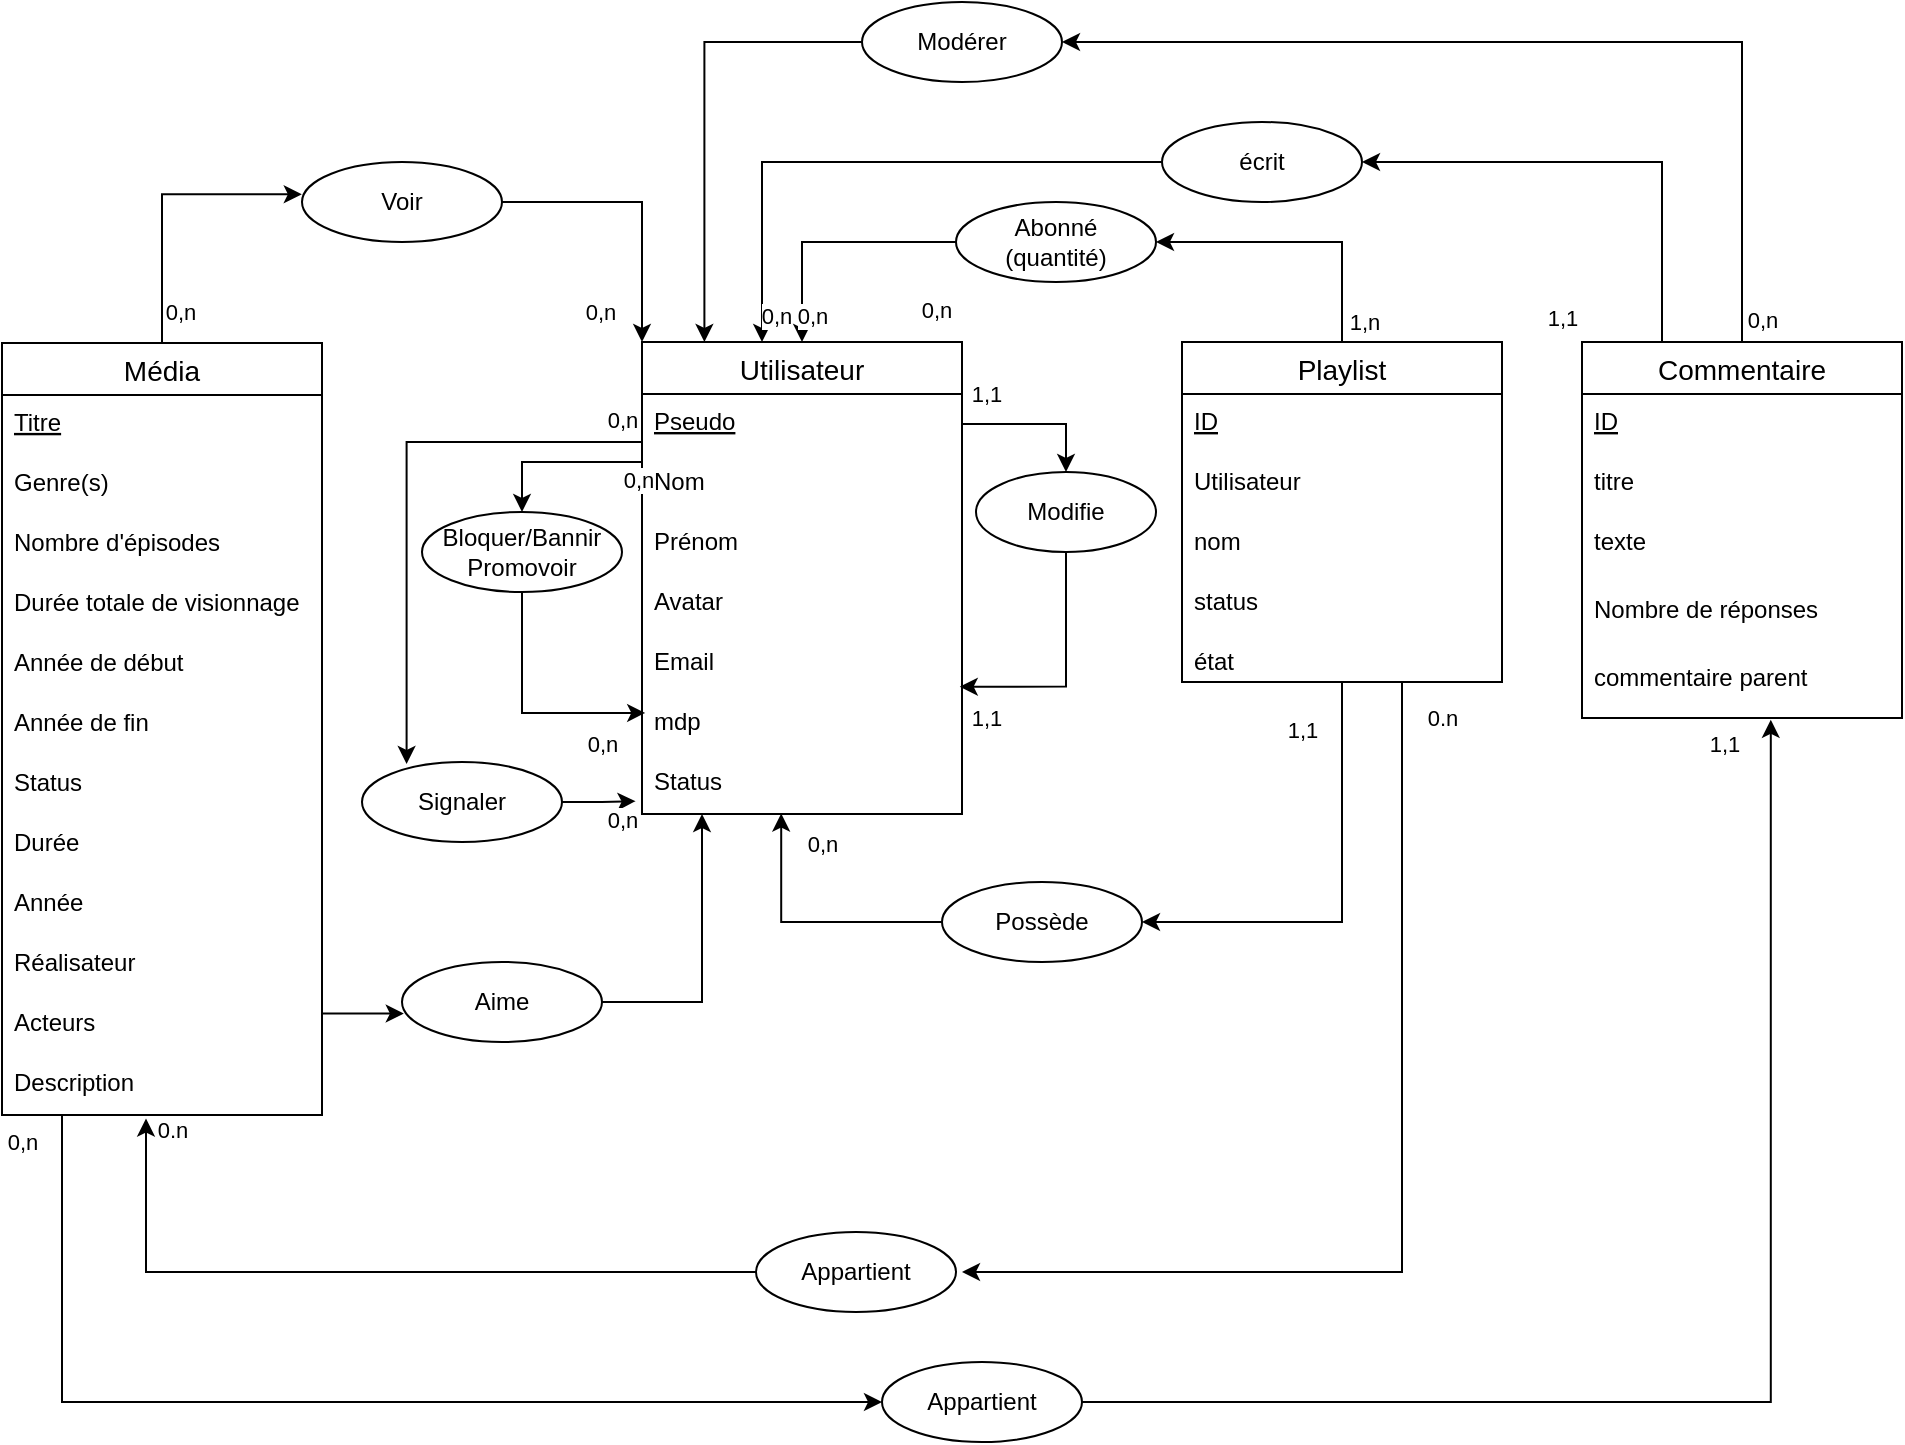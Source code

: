 <mxfile version="15.7.4" type="github" pages="2">
  <diagram id="8tf-XHC2aF1VNSttiquC" name="MCD">
    <mxGraphModel dx="1981" dy="866" grid="1" gridSize="10" guides="1" tooltips="1" connect="1" arrows="1" fold="1" page="1" pageScale="1" pageWidth="827" pageHeight="1169" math="0" shadow="0">
      <root>
        <mxCell id="0" />
        <mxCell id="1" parent="0" />
        <mxCell id="w2Y9lH-BvW_zghAYzRE6-106" style="edgeStyle=orthogonalEdgeStyle;rounded=0;orthogonalLoop=1;jettySize=auto;html=1;entryX=-0.001;entryY=0.403;entryDx=0;entryDy=0;entryPerimeter=0;" edge="1" parent="1" source="w2Y9lH-BvW_zghAYzRE6-1" target="w2Y9lH-BvW_zghAYzRE6-105">
          <mxGeometry relative="1" as="geometry" />
        </mxCell>
        <mxCell id="w2Y9lH-BvW_zghAYzRE6-120" style="edgeStyle=orthogonalEdgeStyle;rounded=0;orthogonalLoop=1;jettySize=auto;html=1;" edge="1" parent="1" source="w2Y9lH-BvW_zghAYzRE6-1" target="w2Y9lH-BvW_zghAYzRE6-119">
          <mxGeometry relative="1" as="geometry">
            <Array as="points">
              <mxPoint x="350" y="1010" />
            </Array>
          </mxGeometry>
        </mxCell>
        <mxCell id="w2Y9lH-BvW_zghAYzRE6-122" value="0,n" style="edgeLabel;html=1;align=center;verticalAlign=middle;resizable=0;points=[];" vertex="1" connectable="0" parent="w2Y9lH-BvW_zghAYzRE6-120">
          <mxGeometry x="-0.944" y="-1" relative="1" as="geometry">
            <mxPoint x="-19" y="-2" as="offset" />
          </mxGeometry>
        </mxCell>
        <mxCell id="w2Y9lH-BvW_zghAYzRE6-127" style="edgeStyle=orthogonalEdgeStyle;rounded=0;orthogonalLoop=1;jettySize=auto;html=1;entryX=0.009;entryY=0.645;entryDx=0;entryDy=0;entryPerimeter=0;" edge="1" parent="1" source="w2Y9lH-BvW_zghAYzRE6-1" target="w2Y9lH-BvW_zghAYzRE6-125">
          <mxGeometry relative="1" as="geometry">
            <Array as="points">
              <mxPoint x="480" y="816" />
              <mxPoint x="480" y="816" />
            </Array>
          </mxGeometry>
        </mxCell>
        <mxCell id="w2Y9lH-BvW_zghAYzRE6-1" value="Média" style="swimlane;fontStyle=0;childLayout=stackLayout;horizontal=1;startSize=26;horizontalStack=0;resizeParent=1;resizeParentMax=0;resizeLast=0;collapsible=1;marginBottom=0;align=center;fontSize=14;" vertex="1" parent="1">
          <mxGeometry x="320" y="480.45" width="160" height="386" as="geometry">
            <mxRectangle x="380" y="240" width="60" height="26" as="alternateBounds" />
          </mxGeometry>
        </mxCell>
        <mxCell id="w2Y9lH-BvW_zghAYzRE6-2" value="Titre" style="text;strokeColor=none;fillColor=none;spacingLeft=4;spacingRight=4;overflow=hidden;rotatable=0;points=[[0,0.5],[1,0.5]];portConstraint=eastwest;fontSize=12;fontStyle=4" vertex="1" parent="w2Y9lH-BvW_zghAYzRE6-1">
          <mxGeometry y="26" width="160" height="30" as="geometry" />
        </mxCell>
        <mxCell id="w2Y9lH-BvW_zghAYzRE6-3" value="Genre(s)" style="text;strokeColor=none;fillColor=none;spacingLeft=4;spacingRight=4;overflow=hidden;rotatable=0;points=[[0,0.5],[1,0.5]];portConstraint=eastwest;fontSize=12;" vertex="1" parent="w2Y9lH-BvW_zghAYzRE6-1">
          <mxGeometry y="56" width="160" height="30" as="geometry" />
        </mxCell>
        <mxCell id="w2Y9lH-BvW_zghAYzRE6-17" value="Nombre d&#39;épisodes" style="text;strokeColor=none;fillColor=none;spacingLeft=4;spacingRight=4;overflow=hidden;rotatable=0;points=[[0,0.5],[1,0.5]];portConstraint=eastwest;fontSize=12;" vertex="1" parent="w2Y9lH-BvW_zghAYzRE6-1">
          <mxGeometry y="86" width="160" height="30" as="geometry" />
        </mxCell>
        <mxCell id="w2Y9lH-BvW_zghAYzRE6-12" value="Durée totale de visionnage" style="text;strokeColor=none;fillColor=none;spacingLeft=4;spacingRight=4;overflow=hidden;rotatable=0;points=[[0,0.5],[1,0.5]];portConstraint=eastwest;fontSize=12;" vertex="1" parent="w2Y9lH-BvW_zghAYzRE6-1">
          <mxGeometry y="116" width="160" height="30" as="geometry" />
        </mxCell>
        <mxCell id="w2Y9lH-BvW_zghAYzRE6-13" value="Année de début" style="text;strokeColor=none;fillColor=none;spacingLeft=4;spacingRight=4;overflow=hidden;rotatable=0;points=[[0,0.5],[1,0.5]];portConstraint=eastwest;fontSize=12;" vertex="1" parent="w2Y9lH-BvW_zghAYzRE6-1">
          <mxGeometry y="146" width="160" height="30" as="geometry" />
        </mxCell>
        <mxCell id="w2Y9lH-BvW_zghAYzRE6-19" value="Année de fin" style="text;strokeColor=none;fillColor=none;spacingLeft=4;spacingRight=4;overflow=hidden;rotatable=0;points=[[0,0.5],[1,0.5]];portConstraint=eastwest;fontSize=12;" vertex="1" parent="w2Y9lH-BvW_zghAYzRE6-1">
          <mxGeometry y="176" width="160" height="30" as="geometry" />
        </mxCell>
        <mxCell id="w2Y9lH-BvW_zghAYzRE6-20" value="Status" style="text;strokeColor=none;fillColor=none;spacingLeft=4;spacingRight=4;overflow=hidden;rotatable=0;points=[[0,0.5],[1,0.5]];portConstraint=eastwest;fontSize=12;" vertex="1" parent="w2Y9lH-BvW_zghAYzRE6-1">
          <mxGeometry y="206" width="160" height="30" as="geometry" />
        </mxCell>
        <mxCell id="w2Y9lH-BvW_zghAYzRE6-4" value="Durée" style="text;strokeColor=none;fillColor=none;spacingLeft=4;spacingRight=4;overflow=hidden;rotatable=0;points=[[0,0.5],[1,0.5]];portConstraint=eastwest;fontSize=12;" vertex="1" parent="w2Y9lH-BvW_zghAYzRE6-1">
          <mxGeometry y="236" width="160" height="30" as="geometry" />
        </mxCell>
        <mxCell id="w2Y9lH-BvW_zghAYzRE6-5" value="Année" style="text;strokeColor=none;fillColor=none;spacingLeft=4;spacingRight=4;overflow=hidden;rotatable=0;points=[[0,0.5],[1,0.5]];portConstraint=eastwest;fontSize=12;" vertex="1" parent="w2Y9lH-BvW_zghAYzRE6-1">
          <mxGeometry y="266" width="160" height="30" as="geometry" />
        </mxCell>
        <mxCell id="w2Y9lH-BvW_zghAYzRE6-6" value="Réalisateur" style="text;strokeColor=none;fillColor=none;spacingLeft=4;spacingRight=4;overflow=hidden;rotatable=0;points=[[0,0.5],[1,0.5]];portConstraint=eastwest;fontSize=12;" vertex="1" parent="w2Y9lH-BvW_zghAYzRE6-1">
          <mxGeometry y="296" width="160" height="30" as="geometry" />
        </mxCell>
        <mxCell id="w2Y9lH-BvW_zghAYzRE6-7" value="Acteurs" style="text;strokeColor=none;fillColor=none;spacingLeft=4;spacingRight=4;overflow=hidden;rotatable=0;points=[[0,0.5],[1,0.5]];portConstraint=eastwest;fontSize=12;" vertex="1" parent="w2Y9lH-BvW_zghAYzRE6-1">
          <mxGeometry y="326" width="160" height="30" as="geometry" />
        </mxCell>
        <mxCell id="w2Y9lH-BvW_zghAYzRE6-8" value="Description" style="text;strokeColor=none;fillColor=none;spacingLeft=4;spacingRight=4;overflow=hidden;rotatable=0;points=[[0,0.5],[1,0.5]];portConstraint=eastwest;fontSize=12;" vertex="1" parent="w2Y9lH-BvW_zghAYzRE6-1">
          <mxGeometry y="356" width="160" height="30" as="geometry" />
        </mxCell>
        <mxCell id="w2Y9lH-BvW_zghAYzRE6-100" style="edgeStyle=orthogonalEdgeStyle;rounded=0;orthogonalLoop=1;jettySize=auto;html=1;exitX=0;exitY=0;exitDx=0;exitDy=0;entryX=0.223;entryY=0.024;entryDx=0;entryDy=0;entryPerimeter=0;" edge="1" parent="1" source="w2Y9lH-BvW_zghAYzRE6-21" target="w2Y9lH-BvW_zghAYzRE6-98">
          <mxGeometry relative="1" as="geometry">
            <Array as="points">
              <mxPoint x="640" y="530" />
              <mxPoint x="522" y="530" />
            </Array>
          </mxGeometry>
        </mxCell>
        <mxCell id="w2Y9lH-BvW_zghAYzRE6-21" value="Utilisateur" style="swimlane;fontStyle=0;childLayout=stackLayout;horizontal=1;startSize=26;horizontalStack=0;resizeParent=1;resizeParentMax=0;resizeLast=0;collapsible=1;marginBottom=0;align=center;fontSize=14;" vertex="1" parent="1">
          <mxGeometry x="640" y="480" width="160" height="236" as="geometry">
            <mxRectangle x="380" y="240" width="60" height="26" as="alternateBounds" />
          </mxGeometry>
        </mxCell>
        <mxCell id="w2Y9lH-BvW_zghAYzRE6-22" value="Pseudo" style="text;strokeColor=none;fillColor=none;spacingLeft=4;spacingRight=4;overflow=hidden;rotatable=0;points=[[0,0.5],[1,0.5]];portConstraint=eastwest;fontSize=12;fontStyle=4" vertex="1" parent="w2Y9lH-BvW_zghAYzRE6-21">
          <mxGeometry y="26" width="160" height="30" as="geometry" />
        </mxCell>
        <mxCell id="w2Y9lH-BvW_zghAYzRE6-23" value="Nom" style="text;strokeColor=none;fillColor=none;spacingLeft=4;spacingRight=4;overflow=hidden;rotatable=0;points=[[0,0.5],[1,0.5]];portConstraint=eastwest;fontSize=12;" vertex="1" parent="w2Y9lH-BvW_zghAYzRE6-21">
          <mxGeometry y="56" width="160" height="30" as="geometry" />
        </mxCell>
        <mxCell id="w2Y9lH-BvW_zghAYzRE6-24" value="Prénom" style="text;strokeColor=none;fillColor=none;spacingLeft=4;spacingRight=4;overflow=hidden;rotatable=0;points=[[0,0.5],[1,0.5]];portConstraint=eastwest;fontSize=12;" vertex="1" parent="w2Y9lH-BvW_zghAYzRE6-21">
          <mxGeometry y="86" width="160" height="30" as="geometry" />
        </mxCell>
        <mxCell id="w2Y9lH-BvW_zghAYzRE6-25" value="Avatar" style="text;strokeColor=none;fillColor=none;spacingLeft=4;spacingRight=4;overflow=hidden;rotatable=0;points=[[0,0.5],[1,0.5]];portConstraint=eastwest;fontSize=12;" vertex="1" parent="w2Y9lH-BvW_zghAYzRE6-21">
          <mxGeometry y="116" width="160" height="30" as="geometry" />
        </mxCell>
        <mxCell id="w2Y9lH-BvW_zghAYzRE6-26" value="Email" style="text;strokeColor=none;fillColor=none;spacingLeft=4;spacingRight=4;overflow=hidden;rotatable=0;points=[[0,0.5],[1,0.5]];portConstraint=eastwest;fontSize=12;" vertex="1" parent="w2Y9lH-BvW_zghAYzRE6-21">
          <mxGeometry y="146" width="160" height="30" as="geometry" />
        </mxCell>
        <mxCell id="w2Y9lH-BvW_zghAYzRE6-27" value="mdp" style="text;strokeColor=none;fillColor=none;spacingLeft=4;spacingRight=4;overflow=hidden;rotatable=0;points=[[0,0.5],[1,0.5]];portConstraint=eastwest;fontSize=12;" vertex="1" parent="w2Y9lH-BvW_zghAYzRE6-21">
          <mxGeometry y="176" width="160" height="30" as="geometry" />
        </mxCell>
        <mxCell id="w2Y9lH-BvW_zghAYzRE6-28" value="Status" style="text;strokeColor=none;fillColor=none;spacingLeft=4;spacingRight=4;overflow=hidden;rotatable=0;points=[[0,0.5],[1,0.5]];portConstraint=eastwest;fontSize=12;" vertex="1" parent="w2Y9lH-BvW_zghAYzRE6-21">
          <mxGeometry y="206" width="160" height="30" as="geometry" />
        </mxCell>
        <mxCell id="w2Y9lH-BvW_zghAYzRE6-42" style="edgeStyle=orthogonalEdgeStyle;rounded=0;orthogonalLoop=1;jettySize=auto;html=1;entryX=1;entryY=0.5;entryDx=0;entryDy=0;" edge="1" parent="1" source="w2Y9lH-BvW_zghAYzRE6-29" target="w2Y9lH-BvW_zghAYzRE6-38">
          <mxGeometry relative="1" as="geometry">
            <mxPoint x="937.0" y="430" as="targetPoint" />
            <Array as="points">
              <mxPoint x="990" y="430" />
            </Array>
          </mxGeometry>
        </mxCell>
        <mxCell id="w2Y9lH-BvW_zghAYzRE6-45" value="0,n" style="edgeLabel;html=1;align=center;verticalAlign=middle;resizable=0;points=[];" vertex="1" connectable="0" parent="w2Y9lH-BvW_zghAYzRE6-42">
          <mxGeometry x="-0.294" y="7" relative="1" as="geometry">
            <mxPoint x="-203" y="27" as="offset" />
          </mxGeometry>
        </mxCell>
        <mxCell id="w2Y9lH-BvW_zghAYzRE6-47" style="edgeStyle=orthogonalEdgeStyle;rounded=0;orthogonalLoop=1;jettySize=auto;html=1;" edge="1" parent="1" source="w2Y9lH-BvW_zghAYzRE6-29">
          <mxGeometry relative="1" as="geometry">
            <mxPoint x="800" y="945" as="targetPoint" />
            <Array as="points">
              <mxPoint x="1020" y="945" />
            </Array>
          </mxGeometry>
        </mxCell>
        <mxCell id="w2Y9lH-BvW_zghAYzRE6-50" value="0.n" style="edgeLabel;html=1;align=center;verticalAlign=middle;resizable=0;points=[];" vertex="1" connectable="0" parent="w2Y9lH-BvW_zghAYzRE6-47">
          <mxGeometry x="-0.933" y="-1" relative="1" as="geometry">
            <mxPoint x="21" as="offset" />
          </mxGeometry>
        </mxCell>
        <mxCell id="w2Y9lH-BvW_zghAYzRE6-72" style="edgeStyle=orthogonalEdgeStyle;rounded=0;orthogonalLoop=1;jettySize=auto;html=1;entryX=1;entryY=0.5;entryDx=0;entryDy=0;" edge="1" parent="1" source="w2Y9lH-BvW_zghAYzRE6-29" target="w2Y9lH-BvW_zghAYzRE6-71">
          <mxGeometry relative="1" as="geometry">
            <mxPoint x="930.0" y="770" as="targetPoint" />
            <Array as="points">
              <mxPoint x="990" y="770" />
            </Array>
          </mxGeometry>
        </mxCell>
        <mxCell id="w2Y9lH-BvW_zghAYzRE6-77" value="1,1" style="edgeLabel;html=1;align=center;verticalAlign=middle;resizable=0;points=[];" vertex="1" connectable="0" parent="w2Y9lH-BvW_zghAYzRE6-72">
          <mxGeometry x="-0.482" y="-1" relative="1" as="geometry">
            <mxPoint x="-19" y="-33" as="offset" />
          </mxGeometry>
        </mxCell>
        <mxCell id="w2Y9lH-BvW_zghAYzRE6-29" value="Playlist" style="swimlane;fontStyle=0;childLayout=stackLayout;horizontal=1;startSize=26;horizontalStack=0;resizeParent=1;resizeParentMax=0;resizeLast=0;collapsible=1;marginBottom=0;align=center;fontSize=14;" vertex="1" parent="1">
          <mxGeometry x="910" y="480" width="160" height="170" as="geometry">
            <mxRectangle x="380" y="240" width="60" height="26" as="alternateBounds" />
          </mxGeometry>
        </mxCell>
        <mxCell id="w2Y9lH-BvW_zghAYzRE6-117" value="ID" style="text;strokeColor=none;fillColor=none;spacingLeft=4;spacingRight=4;overflow=hidden;rotatable=0;points=[[0,0.5],[1,0.5]];portConstraint=eastwest;fontSize=12;fontStyle=4" vertex="1" parent="w2Y9lH-BvW_zghAYzRE6-29">
          <mxGeometry y="26" width="160" height="30" as="geometry" />
        </mxCell>
        <mxCell id="w2Y9lH-BvW_zghAYzRE6-30" value="Utilisateur" style="text;strokeColor=none;fillColor=none;spacingLeft=4;spacingRight=4;overflow=hidden;rotatable=0;points=[[0,0.5],[1,0.5]];portConstraint=eastwest;fontSize=12;" vertex="1" parent="w2Y9lH-BvW_zghAYzRE6-29">
          <mxGeometry y="56" width="160" height="30" as="geometry" />
        </mxCell>
        <mxCell id="w2Y9lH-BvW_zghAYzRE6-31" value="nom" style="text;strokeColor=none;fillColor=none;spacingLeft=4;spacingRight=4;overflow=hidden;rotatable=0;points=[[0,0.5],[1,0.5]];portConstraint=eastwest;fontSize=12;fontStyle=0" vertex="1" parent="w2Y9lH-BvW_zghAYzRE6-29">
          <mxGeometry y="86" width="160" height="30" as="geometry" />
        </mxCell>
        <mxCell id="w2Y9lH-BvW_zghAYzRE6-32" value="status" style="text;strokeColor=none;fillColor=none;spacingLeft=4;spacingRight=4;overflow=hidden;rotatable=0;points=[[0,0.5],[1,0.5]];portConstraint=eastwest;fontSize=12;" vertex="1" parent="w2Y9lH-BvW_zghAYzRE6-29">
          <mxGeometry y="116" width="160" height="30" as="geometry" />
        </mxCell>
        <mxCell id="w2Y9lH-BvW_zghAYzRE6-33" value="état" style="text;strokeColor=none;fillColor=none;spacingLeft=4;spacingRight=4;overflow=hidden;rotatable=0;points=[[0,0.5],[1,0.5]];portConstraint=eastwest;fontSize=12;" vertex="1" parent="w2Y9lH-BvW_zghAYzRE6-29">
          <mxGeometry y="146" width="160" height="24" as="geometry" />
        </mxCell>
        <mxCell id="w2Y9lH-BvW_zghAYzRE6-43" style="edgeStyle=orthogonalEdgeStyle;rounded=0;orthogonalLoop=1;jettySize=auto;html=1;exitX=0;exitY=0.5;exitDx=0;exitDy=0;" edge="1" parent="1" source="w2Y9lH-BvW_zghAYzRE6-38" target="w2Y9lH-BvW_zghAYzRE6-21">
          <mxGeometry relative="1" as="geometry" />
        </mxCell>
        <mxCell id="w2Y9lH-BvW_zghAYzRE6-44" value="1,n" style="edgeLabel;html=1;align=center;verticalAlign=middle;resizable=0;points=[];" vertex="1" connectable="0" parent="w2Y9lH-BvW_zghAYzRE6-43">
          <mxGeometry x="-0.221" y="11" relative="1" as="geometry">
            <mxPoint x="253" y="29" as="offset" />
          </mxGeometry>
        </mxCell>
        <mxCell id="w2Y9lH-BvW_zghAYzRE6-38" value="&lt;div&gt;Abonné&lt;/div&gt;&lt;div&gt;(quantité)&lt;br&gt;&lt;/div&gt;" style="ellipse;whiteSpace=wrap;html=1;align=center;" vertex="1" parent="1">
          <mxGeometry x="797" y="410" width="100" height="40" as="geometry" />
        </mxCell>
        <mxCell id="w2Y9lH-BvW_zghAYzRE6-69" style="edgeStyle=orthogonalEdgeStyle;rounded=0;orthogonalLoop=1;jettySize=auto;html=1;entryX=0.45;entryY=1.061;entryDx=0;entryDy=0;entryPerimeter=0;" edge="1" parent="1" source="w2Y9lH-BvW_zghAYzRE6-46" target="w2Y9lH-BvW_zghAYzRE6-8">
          <mxGeometry relative="1" as="geometry">
            <Array as="points">
              <mxPoint x="392" y="945" />
            </Array>
          </mxGeometry>
        </mxCell>
        <mxCell id="w2Y9lH-BvW_zghAYzRE6-46" value="Appartient" style="ellipse;whiteSpace=wrap;html=1;align=center;" vertex="1" parent="1">
          <mxGeometry x="697" y="925" width="100" height="40" as="geometry" />
        </mxCell>
        <mxCell id="w2Y9lH-BvW_zghAYzRE6-86" style="edgeStyle=orthogonalEdgeStyle;rounded=0;orthogonalLoop=1;jettySize=auto;html=1;entryX=1;entryY=0.5;entryDx=0;entryDy=0;" edge="1" parent="1" source="w2Y9lH-BvW_zghAYzRE6-53" target="w2Y9lH-BvW_zghAYzRE6-83">
          <mxGeometry relative="1" as="geometry">
            <mxPoint x="890.0" y="330" as="targetPoint" />
            <Array as="points">
              <mxPoint x="1190" y="330" />
            </Array>
          </mxGeometry>
        </mxCell>
        <mxCell id="w2Y9lH-BvW_zghAYzRE6-88" value="0,n" style="edgeLabel;html=1;align=center;verticalAlign=middle;resizable=0;points=[];" vertex="1" connectable="0" parent="w2Y9lH-BvW_zghAYzRE6-86">
          <mxGeometry x="-0.92" y="-2" relative="1" as="geometry">
            <mxPoint x="8" y="8" as="offset" />
          </mxGeometry>
        </mxCell>
        <mxCell id="w2Y9lH-BvW_zghAYzRE6-87" style="edgeStyle=orthogonalEdgeStyle;rounded=0;orthogonalLoop=1;jettySize=auto;html=1;exitX=0.25;exitY=0;exitDx=0;exitDy=0;" edge="1" parent="1" source="w2Y9lH-BvW_zghAYzRE6-53" target="w2Y9lH-BvW_zghAYzRE6-62">
          <mxGeometry relative="1" as="geometry">
            <Array as="points">
              <mxPoint x="1150" y="390" />
            </Array>
          </mxGeometry>
        </mxCell>
        <mxCell id="w2Y9lH-BvW_zghAYzRE6-53" value="Commentaire" style="swimlane;fontStyle=0;childLayout=stackLayout;horizontal=1;startSize=26;horizontalStack=0;resizeParent=1;resizeParentMax=0;resizeLast=0;collapsible=1;marginBottom=0;align=center;fontSize=14;" vertex="1" parent="1">
          <mxGeometry x="1110" y="480" width="160" height="188" as="geometry">
            <mxRectangle x="380" y="240" width="60" height="26" as="alternateBounds" />
          </mxGeometry>
        </mxCell>
        <mxCell id="w2Y9lH-BvW_zghAYzRE6-60" value="ID" style="text;strokeColor=none;fillColor=none;spacingLeft=4;spacingRight=4;overflow=hidden;rotatable=0;points=[[0,0.5],[1,0.5]];portConstraint=eastwest;fontSize=12;fontStyle=4" vertex="1" parent="w2Y9lH-BvW_zghAYzRE6-53">
          <mxGeometry y="26" width="160" height="30" as="geometry" />
        </mxCell>
        <mxCell id="w2Y9lH-BvW_zghAYzRE6-56" value="titre" style="text;strokeColor=none;fillColor=none;spacingLeft=4;spacingRight=4;overflow=hidden;rotatable=0;points=[[0,0.5],[1,0.5]];portConstraint=eastwest;fontSize=12;" vertex="1" parent="w2Y9lH-BvW_zghAYzRE6-53">
          <mxGeometry y="56" width="160" height="30" as="geometry" />
        </mxCell>
        <mxCell id="w2Y9lH-BvW_zghAYzRE6-57" value="texte" style="text;strokeColor=none;fillColor=none;spacingLeft=4;spacingRight=4;overflow=hidden;rotatable=0;points=[[0,0.5],[1,0.5]];portConstraint=eastwest;fontSize=12;" vertex="1" parent="w2Y9lH-BvW_zghAYzRE6-53">
          <mxGeometry y="86" width="160" height="34" as="geometry" />
        </mxCell>
        <mxCell id="w2Y9lH-BvW_zghAYzRE6-58" value="Nombre de réponses" style="text;strokeColor=none;fillColor=none;spacingLeft=4;spacingRight=4;overflow=hidden;rotatable=0;points=[[0,0.5],[1,0.5]];portConstraint=eastwest;fontSize=12;" vertex="1" parent="w2Y9lH-BvW_zghAYzRE6-53">
          <mxGeometry y="120" width="160" height="34" as="geometry" />
        </mxCell>
        <mxCell id="w2Y9lH-BvW_zghAYzRE6-59" value="commentaire parent" style="text;strokeColor=none;fillColor=none;spacingLeft=4;spacingRight=4;overflow=hidden;rotatable=0;points=[[0,0.5],[1,0.5]];portConstraint=eastwest;fontSize=12;" vertex="1" parent="w2Y9lH-BvW_zghAYzRE6-53">
          <mxGeometry y="154" width="160" height="34" as="geometry" />
        </mxCell>
        <mxCell id="w2Y9lH-BvW_zghAYzRE6-64" style="edgeStyle=orthogonalEdgeStyle;rounded=0;orthogonalLoop=1;jettySize=auto;html=1;exitX=0;exitY=0.5;exitDx=0;exitDy=0;" edge="1" parent="1" source="w2Y9lH-BvW_zghAYzRE6-62">
          <mxGeometry relative="1" as="geometry">
            <mxPoint x="700" y="480" as="targetPoint" />
            <Array as="points">
              <mxPoint x="700" y="390" />
              <mxPoint x="700" y="480" />
            </Array>
          </mxGeometry>
        </mxCell>
        <mxCell id="w2Y9lH-BvW_zghAYzRE6-67" value="1,1" style="edgeLabel;html=1;align=center;verticalAlign=middle;resizable=0;points=[];" vertex="1" connectable="0" parent="w2Y9lH-BvW_zghAYzRE6-64">
          <mxGeometry x="0.869" relative="1" as="geometry">
            <mxPoint x="400" y="7" as="offset" />
          </mxGeometry>
        </mxCell>
        <mxCell id="w2Y9lH-BvW_zghAYzRE6-62" value="écrit" style="ellipse;whiteSpace=wrap;html=1;align=center;" vertex="1" parent="1">
          <mxGeometry x="900" y="370" width="100" height="40" as="geometry" />
        </mxCell>
        <mxCell id="w2Y9lH-BvW_zghAYzRE6-70" value="0.n" style="edgeLabel;html=1;align=center;verticalAlign=middle;resizable=0;points=[];" vertex="1" connectable="0" parent="1">
          <mxGeometry x="360.004" y="890.452" as="geometry">
            <mxPoint x="45" y="-17" as="offset" />
          </mxGeometry>
        </mxCell>
        <mxCell id="w2Y9lH-BvW_zghAYzRE6-73" style="edgeStyle=orthogonalEdgeStyle;rounded=0;orthogonalLoop=1;jettySize=auto;html=1;entryX=0.435;entryY=0.993;entryDx=0;entryDy=0;entryPerimeter=0;" edge="1" parent="1" source="w2Y9lH-BvW_zghAYzRE6-71" target="w2Y9lH-BvW_zghAYzRE6-28">
          <mxGeometry relative="1" as="geometry">
            <Array as="points">
              <mxPoint x="710" y="770" />
            </Array>
          </mxGeometry>
        </mxCell>
        <mxCell id="w2Y9lH-BvW_zghAYzRE6-75" value="0,n" style="edgeLabel;html=1;align=center;verticalAlign=middle;resizable=0;points=[];" vertex="1" connectable="0" parent="w2Y9lH-BvW_zghAYzRE6-73">
          <mxGeometry x="0.734" y="-3" relative="1" as="geometry">
            <mxPoint x="17" y="-3" as="offset" />
          </mxGeometry>
        </mxCell>
        <mxCell id="w2Y9lH-BvW_zghAYzRE6-71" value="Possède" style="ellipse;whiteSpace=wrap;html=1;" vertex="1" parent="1">
          <mxGeometry x="790" y="750" width="100" height="40" as="geometry" />
        </mxCell>
        <mxCell id="w2Y9lH-BvW_zghAYzRE6-103" style="edgeStyle=orthogonalEdgeStyle;rounded=0;orthogonalLoop=1;jettySize=auto;html=1;entryX=0.195;entryY=0;entryDx=0;entryDy=0;entryPerimeter=0;" edge="1" parent="1" source="w2Y9lH-BvW_zghAYzRE6-83" target="w2Y9lH-BvW_zghAYzRE6-21">
          <mxGeometry relative="1" as="geometry">
            <Array as="points">
              <mxPoint x="671" y="330" />
            </Array>
          </mxGeometry>
        </mxCell>
        <mxCell id="w2Y9lH-BvW_zghAYzRE6-83" value="Modérer" style="ellipse;whiteSpace=wrap;html=1;align=center;" vertex="1" parent="1">
          <mxGeometry x="750" y="310" width="100" height="40" as="geometry" />
        </mxCell>
        <mxCell id="w2Y9lH-BvW_zghAYzRE6-89" value="0,n" style="edgeLabel;html=1;align=center;verticalAlign=middle;resizable=0;points=[];" vertex="1" connectable="0" parent="1">
          <mxGeometry x="1050.004" y="489.999" as="geometry">
            <mxPoint x="-325" y="-23" as="offset" />
          </mxGeometry>
        </mxCell>
        <mxCell id="w2Y9lH-BvW_zghAYzRE6-90" value="0,n" style="edgeLabel;html=1;align=center;verticalAlign=middle;resizable=0;points=[];" vertex="1" connectable="0" parent="1">
          <mxGeometry x="790.004" y="479.998" as="geometry">
            <mxPoint x="-83" y="-13" as="offset" />
          </mxGeometry>
        </mxCell>
        <mxCell id="w2Y9lH-BvW_zghAYzRE6-95" style="edgeStyle=orthogonalEdgeStyle;rounded=0;orthogonalLoop=1;jettySize=auto;html=1;exitX=0.5;exitY=1;exitDx=0;exitDy=0;entryX=0.01;entryY=0.315;entryDx=0;entryDy=0;entryPerimeter=0;" edge="1" parent="1" source="w2Y9lH-BvW_zghAYzRE6-93" target="w2Y9lH-BvW_zghAYzRE6-27">
          <mxGeometry relative="1" as="geometry" />
        </mxCell>
        <mxCell id="w2Y9lH-BvW_zghAYzRE6-97" value="0,n" style="edgeLabel;html=1;align=center;verticalAlign=middle;resizable=0;points=[];" vertex="1" connectable="0" parent="w2Y9lH-BvW_zghAYzRE6-95">
          <mxGeometry x="0.334" y="-1" relative="1" as="geometry">
            <mxPoint x="19" y="14" as="offset" />
          </mxGeometry>
        </mxCell>
        <mxCell id="w2Y9lH-BvW_zghAYzRE6-93" value="&lt;div&gt;Bloquer/Bannir&lt;/div&gt;&lt;div&gt;Promovoir&lt;br&gt;&lt;/div&gt;" style="ellipse;whiteSpace=wrap;html=1;" vertex="1" parent="1">
          <mxGeometry x="530" y="565" width="100" height="40" as="geometry" />
        </mxCell>
        <mxCell id="w2Y9lH-BvW_zghAYzRE6-94" style="edgeStyle=orthogonalEdgeStyle;rounded=0;orthogonalLoop=1;jettySize=auto;html=1;" edge="1" parent="1" target="w2Y9lH-BvW_zghAYzRE6-93">
          <mxGeometry relative="1" as="geometry">
            <mxPoint x="640" y="540" as="sourcePoint" />
            <Array as="points">
              <mxPoint x="580" y="540" />
            </Array>
          </mxGeometry>
        </mxCell>
        <mxCell id="w2Y9lH-BvW_zghAYzRE6-96" value="0,n" style="edgeLabel;html=1;align=center;verticalAlign=middle;resizable=0;points=[];" vertex="1" connectable="0" parent="w2Y9lH-BvW_zghAYzRE6-94">
          <mxGeometry x="-0.261" relative="1" as="geometry">
            <mxPoint x="29" y="9" as="offset" />
          </mxGeometry>
        </mxCell>
        <mxCell id="w2Y9lH-BvW_zghAYzRE6-99" style="edgeStyle=orthogonalEdgeStyle;rounded=0;orthogonalLoop=1;jettySize=auto;html=1;entryX=-0.02;entryY=0.786;entryDx=0;entryDy=0;entryPerimeter=0;" edge="1" parent="1" source="w2Y9lH-BvW_zghAYzRE6-98" target="w2Y9lH-BvW_zghAYzRE6-28">
          <mxGeometry relative="1" as="geometry" />
        </mxCell>
        <mxCell id="w2Y9lH-BvW_zghAYzRE6-98" value="Signaler" style="ellipse;whiteSpace=wrap;html=1;" vertex="1" parent="1">
          <mxGeometry x="500" y="690" width="100" height="40" as="geometry" />
        </mxCell>
        <mxCell id="w2Y9lH-BvW_zghAYzRE6-101" value="0,n" style="edgeLabel;html=1;align=center;verticalAlign=middle;resizable=0;points=[];" vertex="1" connectable="0" parent="1">
          <mxGeometry x="649.999" y="540.004" as="geometry">
            <mxPoint x="-20" y="-21" as="offset" />
          </mxGeometry>
        </mxCell>
        <mxCell id="w2Y9lH-BvW_zghAYzRE6-102" value="0,n" style="edgeLabel;html=1;align=center;verticalAlign=middle;resizable=0;points=[];" vertex="1" connectable="0" parent="1">
          <mxGeometry x="649.999" y="740.004" as="geometry">
            <mxPoint x="-20" y="-21" as="offset" />
          </mxGeometry>
        </mxCell>
        <mxCell id="w2Y9lH-BvW_zghAYzRE6-107" style="edgeStyle=orthogonalEdgeStyle;rounded=0;orthogonalLoop=1;jettySize=auto;html=1;entryX=0;entryY=0;entryDx=0;entryDy=0;" edge="1" parent="1" source="w2Y9lH-BvW_zghAYzRE6-105" target="w2Y9lH-BvW_zghAYzRE6-21">
          <mxGeometry relative="1" as="geometry">
            <Array as="points">
              <mxPoint x="640" y="410" />
            </Array>
          </mxGeometry>
        </mxCell>
        <mxCell id="w2Y9lH-BvW_zghAYzRE6-105" value="Voir" style="ellipse;whiteSpace=wrap;html=1;align=center;" vertex="1" parent="1">
          <mxGeometry x="470" y="390" width="100" height="40" as="geometry" />
        </mxCell>
        <mxCell id="w2Y9lH-BvW_zghAYzRE6-108" value="0,n" style="edgeLabel;html=1;align=center;verticalAlign=middle;resizable=0;points=[];" vertex="1" connectable="0" parent="1">
          <mxGeometry x="750.034" y="480.448" as="geometry">
            <mxPoint x="-131" y="-16" as="offset" />
          </mxGeometry>
        </mxCell>
        <mxCell id="w2Y9lH-BvW_zghAYzRE6-109" value="0,n" style="edgeLabel;html=1;align=center;verticalAlign=middle;resizable=0;points=[];" vertex="1" connectable="0" parent="1">
          <mxGeometry x="540.004" y="480.448" as="geometry">
            <mxPoint x="-131" y="-16" as="offset" />
          </mxGeometry>
        </mxCell>
        <mxCell id="w2Y9lH-BvW_zghAYzRE6-114" style="edgeStyle=orthogonalEdgeStyle;rounded=0;orthogonalLoop=1;jettySize=auto;html=1;entryX=0.993;entryY=-0.122;entryDx=0;entryDy=0;entryPerimeter=0;" edge="1" parent="1" source="w2Y9lH-BvW_zghAYzRE6-112" target="w2Y9lH-BvW_zghAYzRE6-27">
          <mxGeometry relative="1" as="geometry" />
        </mxCell>
        <mxCell id="w2Y9lH-BvW_zghAYzRE6-112" value="Modifie" style="ellipse;whiteSpace=wrap;html=1;align=center;" vertex="1" parent="1">
          <mxGeometry x="807" y="545" width="90" height="40" as="geometry" />
        </mxCell>
        <mxCell id="w2Y9lH-BvW_zghAYzRE6-113" style="edgeStyle=orthogonalEdgeStyle;rounded=0;orthogonalLoop=1;jettySize=auto;html=1;" edge="1" parent="1" source="w2Y9lH-BvW_zghAYzRE6-22" target="w2Y9lH-BvW_zghAYzRE6-112">
          <mxGeometry relative="1" as="geometry" />
        </mxCell>
        <mxCell id="w2Y9lH-BvW_zghAYzRE6-115" value="1,1" style="edgeLabel;html=1;align=center;verticalAlign=middle;resizable=0;points=[];" vertex="1" connectable="0" parent="w2Y9lH-BvW_zghAYzRE6-113">
          <mxGeometry x="-0.703" relative="1" as="geometry">
            <mxPoint y="-15" as="offset" />
          </mxGeometry>
        </mxCell>
        <mxCell id="w2Y9lH-BvW_zghAYzRE6-116" value="1,1" style="edgeLabel;html=1;align=center;verticalAlign=middle;resizable=0;points=[];" vertex="1" connectable="0" parent="1">
          <mxGeometry x="827.004" y="516.034" as="geometry">
            <mxPoint x="-15" y="152" as="offset" />
          </mxGeometry>
        </mxCell>
        <mxCell id="w2Y9lH-BvW_zghAYzRE6-121" style="edgeStyle=orthogonalEdgeStyle;rounded=0;orthogonalLoop=1;jettySize=auto;html=1;entryX=0.59;entryY=1.026;entryDx=0;entryDy=0;entryPerimeter=0;" edge="1" parent="1" source="w2Y9lH-BvW_zghAYzRE6-119" target="w2Y9lH-BvW_zghAYzRE6-59">
          <mxGeometry relative="1" as="geometry">
            <Array as="points">
              <mxPoint x="1204" y="1010" />
            </Array>
          </mxGeometry>
        </mxCell>
        <mxCell id="w2Y9lH-BvW_zghAYzRE6-123" value="1,1" style="edgeLabel;html=1;align=center;verticalAlign=middle;resizable=0;points=[];" vertex="1" connectable="0" parent="w2Y9lH-BvW_zghAYzRE6-121">
          <mxGeometry x="0.958" y="-3" relative="1" as="geometry">
            <mxPoint x="-27" y="-3" as="offset" />
          </mxGeometry>
        </mxCell>
        <mxCell id="w2Y9lH-BvW_zghAYzRE6-119" value="Appartient" style="ellipse;whiteSpace=wrap;html=1;align=center;" vertex="1" parent="1">
          <mxGeometry x="760" y="990" width="100" height="40" as="geometry" />
        </mxCell>
        <mxCell id="w2Y9lH-BvW_zghAYzRE6-128" style="edgeStyle=orthogonalEdgeStyle;rounded=0;orthogonalLoop=1;jettySize=auto;html=1;" edge="1" parent="1" source="w2Y9lH-BvW_zghAYzRE6-125" target="w2Y9lH-BvW_zghAYzRE6-28">
          <mxGeometry relative="1" as="geometry">
            <mxPoint x="670" y="720" as="targetPoint" />
            <Array as="points">
              <mxPoint x="670" y="810" />
            </Array>
          </mxGeometry>
        </mxCell>
        <mxCell id="w2Y9lH-BvW_zghAYzRE6-125" value="Aime" style="ellipse;whiteSpace=wrap;html=1;" vertex="1" parent="1">
          <mxGeometry x="520" y="790" width="100" height="40" as="geometry" />
        </mxCell>
      </root>
    </mxGraphModel>
  </diagram>
  <diagram id="HOoUXuzICTAFSGOXYs0G" name="MCL">
    <mxGraphModel dx="1387" dy="606" grid="1" gridSize="10" guides="1" tooltips="1" connect="1" arrows="1" fold="1" page="1" pageScale="1" pageWidth="827" pageHeight="1169" math="0" shadow="0">
      <root>
        <mxCell id="0l9OWkSnHtWUdckkpkIx-0" />
        <mxCell id="0l9OWkSnHtWUdckkpkIx-1" parent="0l9OWkSnHtWUdckkpkIx-0" />
        <mxCell id="R5w-9kv8tPswztsS1qLd-0" style="edgeStyle=orthogonalEdgeStyle;rounded=0;orthogonalLoop=1;jettySize=auto;html=1;entryX=-0.001;entryY=0.403;entryDx=0;entryDy=0;entryPerimeter=0;exitX=0.468;exitY=0.002;exitDx=0;exitDy=0;exitPerimeter=0;" edge="1" parent="0l9OWkSnHtWUdckkpkIx-1" source="R5w-9kv8tPswztsS1qLd-86" target="R5w-9kv8tPswztsS1qLd-73">
          <mxGeometry relative="1" as="geometry" />
        </mxCell>
        <mxCell id="R5w-9kv8tPswztsS1qLd-1" style="edgeStyle=orthogonalEdgeStyle;rounded=0;orthogonalLoop=1;jettySize=auto;html=1;" edge="1" parent="0l9OWkSnHtWUdckkpkIx-1" target="R5w-9kv8tPswztsS1qLd-51">
          <mxGeometry relative="1" as="geometry">
            <Array as="points">
              <mxPoint x="300" y="840" />
              <mxPoint x="1255" y="840" />
            </Array>
            <mxPoint x="300" y="690" as="sourcePoint" />
            <mxPoint x="1060" y="500" as="targetPoint" />
          </mxGeometry>
        </mxCell>
        <mxCell id="R5w-9kv8tPswztsS1qLd-2" value="0,n" style="edgeLabel;html=1;align=center;verticalAlign=middle;resizable=0;points=[];" vertex="1" connectable="0" parent="R5w-9kv8tPswztsS1qLd-1">
          <mxGeometry x="-0.944" y="-1" relative="1" as="geometry">
            <mxPoint x="51" y="-31" as="offset" />
          </mxGeometry>
        </mxCell>
        <mxCell id="R5w-9kv8tPswztsS1qLd-141" value="Appartient" style="edgeLabel;html=1;align=center;verticalAlign=middle;resizable=0;points=[];" vertex="1" connectable="0" parent="R5w-9kv8tPswztsS1qLd-1">
          <mxGeometry x="-0.118" relative="1" as="geometry">
            <mxPoint x="4" y="-10" as="offset" />
          </mxGeometry>
        </mxCell>
        <mxCell id="R5w-9kv8tPswztsS1qLd-3" style="edgeStyle=orthogonalEdgeStyle;rounded=0;orthogonalLoop=1;jettySize=auto;html=1;entryX=0.009;entryY=0.645;entryDx=0;entryDy=0;entryPerimeter=0;exitX=1;exitY=0.5;exitDx=0;exitDy=0;" edge="1" parent="0l9OWkSnHtWUdckkpkIx-1" source="R5w-9kv8tPswztsS1qLd-16" target="R5w-9kv8tPswztsS1qLd-85">
          <mxGeometry relative="1" as="geometry">
            <Array as="points">
              <mxPoint x="414" y="646" />
            </Array>
            <mxPoint x="470" y="366.45" as="sourcePoint" />
          </mxGeometry>
        </mxCell>
        <mxCell id="R5w-9kv8tPswztsS1qLd-17" style="edgeStyle=orthogonalEdgeStyle;rounded=0;orthogonalLoop=1;jettySize=auto;html=1;entryX=0.223;entryY=0.024;entryDx=0;entryDy=0;entryPerimeter=0;exitX=0;exitY=0.5;exitDx=0;exitDy=0;" edge="1" parent="0l9OWkSnHtWUdckkpkIx-1" source="R5w-9kv8tPswztsS1qLd-100">
          <mxGeometry relative="1" as="geometry">
            <Array as="points">
              <mxPoint x="491.41" y="355" />
            </Array>
            <mxPoint x="599.41" y="319" as="sourcePoint" />
            <mxPoint x="491.71" y="520.96" as="targetPoint" />
          </mxGeometry>
        </mxCell>
        <mxCell id="R5w-9kv8tPswztsS1qLd-26" style="edgeStyle=orthogonalEdgeStyle;rounded=0;orthogonalLoop=1;jettySize=auto;html=1;entryX=1;entryY=0.5;entryDx=0;entryDy=0;exitX=0.568;exitY=0.007;exitDx=0;exitDy=0;exitPerimeter=0;" edge="1" parent="0l9OWkSnHtWUdckkpkIx-1" source="R5w-9kv8tPswztsS1qLd-112" target="R5w-9kv8tPswztsS1qLd-40">
          <mxGeometry relative="1" as="geometry">
            <mxPoint x="927.0" y="260" as="targetPoint" />
            <Array as="points">
              <mxPoint x="1008" y="260" />
            </Array>
            <mxPoint x="980" y="280" as="sourcePoint" />
          </mxGeometry>
        </mxCell>
        <mxCell id="R5w-9kv8tPswztsS1qLd-27" value="0,n" style="edgeLabel;html=1;align=center;verticalAlign=middle;resizable=0;points=[];" vertex="1" connectable="0" parent="R5w-9kv8tPswztsS1qLd-26">
          <mxGeometry x="-0.294" y="7" relative="1" as="geometry">
            <mxPoint x="-203" y="27" as="offset" />
          </mxGeometry>
        </mxCell>
        <mxCell id="R5w-9kv8tPswztsS1qLd-28" style="edgeStyle=orthogonalEdgeStyle;rounded=0;orthogonalLoop=1;jettySize=auto;html=1;" edge="1" parent="0l9OWkSnHtWUdckkpkIx-1">
          <mxGeometry relative="1" as="geometry">
            <mxPoint x="790" y="775.0" as="targetPoint" />
            <Array as="points">
              <mxPoint x="1010" y="775" />
            </Array>
            <mxPoint x="1010" y="500" as="sourcePoint" />
          </mxGeometry>
        </mxCell>
        <mxCell id="R5w-9kv8tPswztsS1qLd-29" value="0.n" style="edgeLabel;html=1;align=center;verticalAlign=middle;resizable=0;points=[];" vertex="1" connectable="0" parent="R5w-9kv8tPswztsS1qLd-28">
          <mxGeometry x="-0.933" y="-1" relative="1" as="geometry">
            <mxPoint x="21" as="offset" />
          </mxGeometry>
        </mxCell>
        <mxCell id="R5w-9kv8tPswztsS1qLd-30" style="edgeStyle=orthogonalEdgeStyle;rounded=0;orthogonalLoop=1;jettySize=auto;html=1;entryX=1;entryY=0.5;entryDx=0;entryDy=0;" edge="1" parent="0l9OWkSnHtWUdckkpkIx-1" target="R5w-9kv8tPswztsS1qLd-58">
          <mxGeometry relative="1" as="geometry">
            <mxPoint x="920.0" y="600" as="targetPoint" />
            <Array as="points">
              <mxPoint x="980" y="600" />
            </Array>
            <mxPoint x="980" y="500" as="sourcePoint" />
          </mxGeometry>
        </mxCell>
        <mxCell id="R5w-9kv8tPswztsS1qLd-31" value="1,1" style="edgeLabel;html=1;align=center;verticalAlign=middle;resizable=0;points=[];" vertex="1" connectable="0" parent="R5w-9kv8tPswztsS1qLd-30">
          <mxGeometry x="-0.482" y="-1" relative="1" as="geometry">
            <mxPoint x="-19" y="-33" as="offset" />
          </mxGeometry>
        </mxCell>
        <mxCell id="R5w-9kv8tPswztsS1qLd-38" style="edgeStyle=orthogonalEdgeStyle;rounded=0;orthogonalLoop=1;jettySize=auto;html=1;exitX=0;exitY=0.5;exitDx=0;exitDy=0;entryX=0.793;entryY=0;entryDx=0;entryDy=0;entryPerimeter=0;" edge="1" parent="0l9OWkSnHtWUdckkpkIx-1" source="R5w-9kv8tPswztsS1qLd-40" target="R5w-9kv8tPswztsS1qLd-99">
          <mxGeometry relative="1" as="geometry">
            <mxPoint x="710" y="280" as="targetPoint" />
          </mxGeometry>
        </mxCell>
        <mxCell id="R5w-9kv8tPswztsS1qLd-39" value="1,n" style="edgeLabel;html=1;align=center;verticalAlign=middle;resizable=0;points=[];" vertex="1" connectable="0" parent="R5w-9kv8tPswztsS1qLd-38">
          <mxGeometry x="-0.221" y="11" relative="1" as="geometry">
            <mxPoint x="267" y="39" as="offset" />
          </mxGeometry>
        </mxCell>
        <mxCell id="R5w-9kv8tPswztsS1qLd-40" value="&lt;div&gt;Abonné&lt;/div&gt;&lt;div&gt;(quantité)&lt;br&gt;&lt;/div&gt;" style="ellipse;whiteSpace=wrap;html=1;align=center;" vertex="1" parent="0l9OWkSnHtWUdckkpkIx-1">
          <mxGeometry x="787" y="240" width="100" height="40" as="geometry" />
        </mxCell>
        <mxCell id="R5w-9kv8tPswztsS1qLd-41" style="edgeStyle=orthogonalEdgeStyle;rounded=0;orthogonalLoop=1;jettySize=auto;html=1;" edge="1" parent="0l9OWkSnHtWUdckkpkIx-1" source="R5w-9kv8tPswztsS1qLd-42">
          <mxGeometry relative="1" as="geometry">
            <Array as="points">
              <mxPoint x="330" y="775" />
            </Array>
            <mxPoint x="330" y="690" as="targetPoint" />
          </mxGeometry>
        </mxCell>
        <mxCell id="R5w-9kv8tPswztsS1qLd-42" value="Appartient" style="ellipse;whiteSpace=wrap;html=1;align=center;" vertex="1" parent="0l9OWkSnHtWUdckkpkIx-1">
          <mxGeometry x="687" y="755" width="100" height="40" as="geometry" />
        </mxCell>
        <mxCell id="R5w-9kv8tPswztsS1qLd-43" style="edgeStyle=orthogonalEdgeStyle;rounded=0;orthogonalLoop=1;jettySize=auto;html=1;entryX=1;entryY=0.5;entryDx=0;entryDy=0;exitX=0.476;exitY=-0.005;exitDx=0;exitDy=0;exitPerimeter=0;" edge="1" parent="0l9OWkSnHtWUdckkpkIx-1" source="R5w-9kv8tPswztsS1qLd-127" target="R5w-9kv8tPswztsS1qLd-60">
          <mxGeometry relative="1" as="geometry">
            <mxPoint x="880.0" y="160" as="targetPoint" />
            <Array as="points">
              <mxPoint x="1235" y="160" />
            </Array>
            <mxPoint x="1310" y="260" as="sourcePoint" />
          </mxGeometry>
        </mxCell>
        <mxCell id="R5w-9kv8tPswztsS1qLd-44" value="0,n" style="edgeLabel;html=1;align=center;verticalAlign=middle;resizable=0;points=[];" vertex="1" connectable="0" parent="R5w-9kv8tPswztsS1qLd-43">
          <mxGeometry x="-0.92" y="-2" relative="1" as="geometry">
            <mxPoint x="8" y="8" as="offset" />
          </mxGeometry>
        </mxCell>
        <mxCell id="R5w-9kv8tPswztsS1qLd-45" style="edgeStyle=orthogonalEdgeStyle;rounded=0;orthogonalLoop=1;jettySize=auto;html=1;exitX=0.225;exitY=0.007;exitDx=0;exitDy=0;exitPerimeter=0;" edge="1" parent="0l9OWkSnHtWUdckkpkIx-1" source="R5w-9kv8tPswztsS1qLd-127" target="R5w-9kv8tPswztsS1qLd-99">
          <mxGeometry relative="1" as="geometry">
            <Array as="points">
              <mxPoint x="1188" y="220" />
              <mxPoint x="694" y="220" />
            </Array>
            <mxPoint x="1240" y="270" as="sourcePoint" />
            <mxPoint x="990" y="220" as="targetPoint" />
          </mxGeometry>
        </mxCell>
        <mxCell id="R5w-9kv8tPswztsS1qLd-140" value="Ecrit" style="edgeLabel;html=1;align=center;verticalAlign=middle;resizable=0;points=[];" vertex="1" connectable="0" parent="R5w-9kv8tPswztsS1qLd-45">
          <mxGeometry x="-0.158" y="-1" relative="1" as="geometry">
            <mxPoint y="-9" as="offset" />
          </mxGeometry>
        </mxCell>
        <mxCell id="R5w-9kv8tPswztsS1qLd-56" style="edgeStyle=orthogonalEdgeStyle;rounded=0;orthogonalLoop=1;jettySize=auto;html=1;entryX=0.435;entryY=0.993;entryDx=0;entryDy=0;entryPerimeter=0;" edge="1" parent="0l9OWkSnHtWUdckkpkIx-1" source="R5w-9kv8tPswztsS1qLd-58" target="R5w-9kv8tPswztsS1qLd-25">
          <mxGeometry relative="1" as="geometry">
            <Array as="points">
              <mxPoint x="699" y="600" />
            </Array>
          </mxGeometry>
        </mxCell>
        <mxCell id="R5w-9kv8tPswztsS1qLd-57" value="0,n" style="edgeLabel;html=1;align=center;verticalAlign=middle;resizable=0;points=[];" vertex="1" connectable="0" parent="R5w-9kv8tPswztsS1qLd-56">
          <mxGeometry x="0.734" y="-3" relative="1" as="geometry">
            <mxPoint x="17" y="-3" as="offset" />
          </mxGeometry>
        </mxCell>
        <mxCell id="R5w-9kv8tPswztsS1qLd-58" value="Possède" style="ellipse;whiteSpace=wrap;html=1;" vertex="1" parent="0l9OWkSnHtWUdckkpkIx-1">
          <mxGeometry x="780" y="580" width="100" height="40" as="geometry" />
        </mxCell>
        <mxCell id="R5w-9kv8tPswztsS1qLd-59" style="edgeStyle=orthogonalEdgeStyle;rounded=0;orthogonalLoop=1;jettySize=auto;html=1;entryX=0.32;entryY=0.007;entryDx=0;entryDy=0;entryPerimeter=0;" edge="1" parent="0l9OWkSnHtWUdckkpkIx-1" source="R5w-9kv8tPswztsS1qLd-60" target="R5w-9kv8tPswztsS1qLd-99">
          <mxGeometry relative="1" as="geometry">
            <Array as="points">
              <mxPoint x="660" y="160" />
            </Array>
            <mxPoint x="661" y="280" as="targetPoint" />
          </mxGeometry>
        </mxCell>
        <mxCell id="R5w-9kv8tPswztsS1qLd-60" value="Modérer" style="ellipse;whiteSpace=wrap;html=1;align=center;" vertex="1" parent="0l9OWkSnHtWUdckkpkIx-1">
          <mxGeometry x="740" y="140" width="100" height="40" as="geometry" />
        </mxCell>
        <mxCell id="R5w-9kv8tPswztsS1qLd-62" value="0,n" style="edgeLabel;html=1;align=center;verticalAlign=middle;resizable=0;points=[];" vertex="1" connectable="0" parent="0l9OWkSnHtWUdckkpkIx-1">
          <mxGeometry x="759.414" y="309.998" as="geometry">
            <mxPoint x="-83" y="-13" as="offset" />
          </mxGeometry>
        </mxCell>
        <mxCell id="R5w-9kv8tPswztsS1qLd-63" style="edgeStyle=orthogonalEdgeStyle;rounded=0;orthogonalLoop=1;jettySize=auto;html=1;exitX=0.5;exitY=1;exitDx=0;exitDy=0;entryX=0;entryY=0.75;entryDx=0;entryDy=0;" edge="1" parent="0l9OWkSnHtWUdckkpkIx-1" source="R5w-9kv8tPswztsS1qLd-65" target="R5w-9kv8tPswztsS1qLd-99">
          <mxGeometry relative="1" as="geometry" />
        </mxCell>
        <mxCell id="R5w-9kv8tPswztsS1qLd-64" value="0,n" style="edgeLabel;html=1;align=center;verticalAlign=middle;resizable=0;points=[];" vertex="1" connectable="0" parent="R5w-9kv8tPswztsS1qLd-63">
          <mxGeometry x="0.334" y="-1" relative="1" as="geometry">
            <mxPoint x="19" y="14" as="offset" />
          </mxGeometry>
        </mxCell>
        <mxCell id="R5w-9kv8tPswztsS1qLd-65" value="&lt;div&gt;Bloquer/Bannir&lt;/div&gt;&lt;div&gt;Promovoir&lt;br&gt;&lt;/div&gt;" style="ellipse;whiteSpace=wrap;html=1;" vertex="1" parent="0l9OWkSnHtWUdckkpkIx-1">
          <mxGeometry x="499.41" y="395" width="100" height="40" as="geometry" />
        </mxCell>
        <mxCell id="R5w-9kv8tPswztsS1qLd-66" style="edgeStyle=orthogonalEdgeStyle;rounded=0;orthogonalLoop=1;jettySize=auto;html=1;" edge="1" parent="0l9OWkSnHtWUdckkpkIx-1" target="R5w-9kv8tPswztsS1qLd-65">
          <mxGeometry relative="1" as="geometry">
            <mxPoint x="609.41" y="370" as="sourcePoint" />
            <Array as="points">
              <mxPoint x="549.41" y="370" />
            </Array>
          </mxGeometry>
        </mxCell>
        <mxCell id="R5w-9kv8tPswztsS1qLd-67" value="0,n" style="edgeLabel;html=1;align=center;verticalAlign=middle;resizable=0;points=[];" vertex="1" connectable="0" parent="R5w-9kv8tPswztsS1qLd-66">
          <mxGeometry x="-0.261" relative="1" as="geometry">
            <mxPoint x="12" y="11" as="offset" />
          </mxGeometry>
        </mxCell>
        <mxCell id="R5w-9kv8tPswztsS1qLd-68" style="edgeStyle=orthogonalEdgeStyle;rounded=0;orthogonalLoop=1;jettySize=auto;html=1;exitX=1;exitY=0.5;exitDx=0;exitDy=0;" edge="1" parent="0l9OWkSnHtWUdckkpkIx-1" source="R5w-9kv8tPswztsS1qLd-69">
          <mxGeometry relative="1" as="geometry">
            <mxPoint x="569.41" y="540" as="sourcePoint" />
            <mxPoint x="599.41" y="540" as="targetPoint" />
          </mxGeometry>
        </mxCell>
        <mxCell id="R5w-9kv8tPswztsS1qLd-69" value="Signaler" style="ellipse;whiteSpace=wrap;html=1;" vertex="1" parent="0l9OWkSnHtWUdckkpkIx-1">
          <mxGeometry x="450" y="520" width="100" height="40" as="geometry" />
        </mxCell>
        <mxCell id="R5w-9kv8tPswztsS1qLd-70" value="0,n" style="edgeLabel;html=1;align=center;verticalAlign=middle;resizable=0;points=[];" vertex="1" connectable="0" parent="0l9OWkSnHtWUdckkpkIx-1">
          <mxGeometry x="619.409" y="370.004" as="geometry">
            <mxPoint x="-20" y="-21" as="offset" />
          </mxGeometry>
        </mxCell>
        <mxCell id="R5w-9kv8tPswztsS1qLd-71" value="0,n" style="edgeLabel;html=1;align=center;verticalAlign=middle;resizable=0;points=[];" vertex="1" connectable="0" parent="0l9OWkSnHtWUdckkpkIx-1">
          <mxGeometry x="639.999" y="570.004" as="geometry">
            <mxPoint x="-20" y="-21" as="offset" />
          </mxGeometry>
        </mxCell>
        <mxCell id="R5w-9kv8tPswztsS1qLd-72" style="edgeStyle=orthogonalEdgeStyle;rounded=0;orthogonalLoop=1;jettySize=auto;html=1;entryX=0.168;entryY=0.001;entryDx=0;entryDy=0;entryPerimeter=0;" edge="1" parent="0l9OWkSnHtWUdckkpkIx-1" source="R5w-9kv8tPswztsS1qLd-73" target="R5w-9kv8tPswztsS1qLd-99">
          <mxGeometry relative="1" as="geometry">
            <Array as="points">
              <mxPoint x="631" y="240" />
            </Array>
            <mxPoint x="630" y="280" as="targetPoint" />
          </mxGeometry>
        </mxCell>
        <mxCell id="R5w-9kv8tPswztsS1qLd-73" value="Voir" style="ellipse;whiteSpace=wrap;html=1;align=center;" vertex="1" parent="0l9OWkSnHtWUdckkpkIx-1">
          <mxGeometry x="460" y="220" width="100" height="40" as="geometry" />
        </mxCell>
        <mxCell id="R5w-9kv8tPswztsS1qLd-75" value="0,n" style="edgeLabel;html=1;align=center;verticalAlign=middle;resizable=0;points=[];" vertex="1" connectable="0" parent="0l9OWkSnHtWUdckkpkIx-1">
          <mxGeometry x="420.004" y="269.998" as="geometry">
            <mxPoint x="-131" y="-16" as="offset" />
          </mxGeometry>
        </mxCell>
        <mxCell id="R5w-9kv8tPswztsS1qLd-78" style="edgeStyle=orthogonalEdgeStyle;rounded=0;orthogonalLoop=1;jettySize=auto;html=1;entryX=1;entryY=0.5;entryDx=0;entryDy=0;" edge="1" parent="0l9OWkSnHtWUdckkpkIx-1" source="R5w-9kv8tPswztsS1qLd-19" target="R5w-9kv8tPswztsS1qLd-25">
          <mxGeometry relative="1" as="geometry">
            <mxPoint x="842" y="375" as="targetPoint" />
            <Array as="points">
              <mxPoint x="809" y="355" />
              <mxPoint x="809" y="525" />
            </Array>
          </mxGeometry>
        </mxCell>
        <mxCell id="R5w-9kv8tPswztsS1qLd-142" value="Modifie" style="edgeLabel;html=1;align=center;verticalAlign=middle;resizable=0;points=[];" vertex="1" connectable="0" parent="R5w-9kv8tPswztsS1qLd-78">
          <mxGeometry x="-0.325" y="-3" relative="1" as="geometry">
            <mxPoint x="24" y="29" as="offset" />
          </mxGeometry>
        </mxCell>
        <mxCell id="R5w-9kv8tPswztsS1qLd-84" style="edgeStyle=orthogonalEdgeStyle;rounded=0;orthogonalLoop=1;jettySize=auto;html=1;" edge="1" parent="0l9OWkSnHtWUdckkpkIx-1" source="R5w-9kv8tPswztsS1qLd-85" target="R5w-9kv8tPswztsS1qLd-25">
          <mxGeometry relative="1" as="geometry">
            <mxPoint x="660" y="550" as="targetPoint" />
            <Array as="points">
              <mxPoint x="660" y="640" />
            </Array>
          </mxGeometry>
        </mxCell>
        <mxCell id="R5w-9kv8tPswztsS1qLd-85" value="Aime" style="ellipse;whiteSpace=wrap;html=1;" vertex="1" parent="0l9OWkSnHtWUdckkpkIx-1">
          <mxGeometry x="510" y="620" width="100" height="40" as="geometry" />
        </mxCell>
        <mxCell id="R5w-9kv8tPswztsS1qLd-86" value="Média" style="shape=table;startSize=30;container=1;collapsible=1;childLayout=tableLayout;fixedRows=1;rowLines=0;fontStyle=1;align=center;resizeLast=1;" vertex="1" parent="0l9OWkSnHtWUdckkpkIx-1">
          <mxGeometry x="224" y="270" width="190" height="420" as="geometry" />
        </mxCell>
        <mxCell id="R5w-9kv8tPswztsS1qLd-87" value="" style="shape=partialRectangle;collapsible=0;dropTarget=0;pointerEvents=0;fillColor=none;top=0;left=0;bottom=1;right=0;points=[[0,0.5],[1,0.5]];portConstraint=eastwest;" vertex="1" parent="R5w-9kv8tPswztsS1qLd-86">
          <mxGeometry y="30" width="190" height="30" as="geometry" />
        </mxCell>
        <mxCell id="R5w-9kv8tPswztsS1qLd-88" value="PK" style="shape=partialRectangle;connectable=0;fillColor=none;top=0;left=0;bottom=0;right=0;fontStyle=1;overflow=hidden;" vertex="1" parent="R5w-9kv8tPswztsS1qLd-87">
          <mxGeometry width="30" height="30" as="geometry">
            <mxRectangle width="30" height="30" as="alternateBounds" />
          </mxGeometry>
        </mxCell>
        <mxCell id="R5w-9kv8tPswztsS1qLd-89" value="" style="shape=partialRectangle;connectable=0;fillColor=none;top=0;left=0;bottom=0;right=0;align=left;spacingLeft=6;fontStyle=5;overflow=hidden;" vertex="1" parent="R5w-9kv8tPswztsS1qLd-87">
          <mxGeometry x="30" width="160" height="30" as="geometry">
            <mxRectangle width="160" height="30" as="alternateBounds" />
          </mxGeometry>
        </mxCell>
        <mxCell id="R5w-9kv8tPswztsS1qLd-90" value="" style="shape=partialRectangle;collapsible=0;dropTarget=0;pointerEvents=0;fillColor=none;top=0;left=0;bottom=0;right=0;points=[[0,0.5],[1,0.5]];portConstraint=eastwest;" vertex="1" parent="R5w-9kv8tPswztsS1qLd-86">
          <mxGeometry y="60" width="190" height="30" as="geometry" />
        </mxCell>
        <mxCell id="R5w-9kv8tPswztsS1qLd-91" value="" style="shape=partialRectangle;connectable=0;fillColor=none;top=0;left=0;bottom=0;right=0;editable=1;overflow=hidden;" vertex="1" parent="R5w-9kv8tPswztsS1qLd-90">
          <mxGeometry width="30" height="30" as="geometry">
            <mxRectangle width="30" height="30" as="alternateBounds" />
          </mxGeometry>
        </mxCell>
        <mxCell id="R5w-9kv8tPswztsS1qLd-92" value="" style="shape=partialRectangle;connectable=0;fillColor=none;top=0;left=0;bottom=0;right=0;align=left;spacingLeft=6;overflow=hidden;" vertex="1" parent="R5w-9kv8tPswztsS1qLd-90">
          <mxGeometry x="30" width="160" height="30" as="geometry">
            <mxRectangle width="160" height="30" as="alternateBounds" />
          </mxGeometry>
        </mxCell>
        <mxCell id="R5w-9kv8tPswztsS1qLd-93" value="" style="shape=partialRectangle;collapsible=0;dropTarget=0;pointerEvents=0;fillColor=none;top=0;left=0;bottom=0;right=0;points=[[0,0.5],[1,0.5]];portConstraint=eastwest;" vertex="1" parent="R5w-9kv8tPswztsS1qLd-86">
          <mxGeometry y="90" width="190" height="30" as="geometry" />
        </mxCell>
        <mxCell id="R5w-9kv8tPswztsS1qLd-94" value="" style="shape=partialRectangle;connectable=0;fillColor=none;top=0;left=0;bottom=0;right=0;editable=1;overflow=hidden;" vertex="1" parent="R5w-9kv8tPswztsS1qLd-93">
          <mxGeometry width="30" height="30" as="geometry">
            <mxRectangle width="30" height="30" as="alternateBounds" />
          </mxGeometry>
        </mxCell>
        <mxCell id="R5w-9kv8tPswztsS1qLd-95" value="" style="shape=partialRectangle;connectable=0;fillColor=none;top=0;left=0;bottom=0;right=0;align=left;spacingLeft=6;overflow=hidden;" vertex="1" parent="R5w-9kv8tPswztsS1qLd-93">
          <mxGeometry x="30" width="160" height="30" as="geometry">
            <mxRectangle width="160" height="30" as="alternateBounds" />
          </mxGeometry>
        </mxCell>
        <mxCell id="R5w-9kv8tPswztsS1qLd-96" value="" style="shape=partialRectangle;collapsible=0;dropTarget=0;pointerEvents=0;fillColor=none;top=0;left=0;bottom=0;right=0;points=[[0,0.5],[1,0.5]];portConstraint=eastwest;" vertex="1" parent="R5w-9kv8tPswztsS1qLd-86">
          <mxGeometry y="120" width="190" height="30" as="geometry" />
        </mxCell>
        <mxCell id="R5w-9kv8tPswztsS1qLd-97" value="" style="shape=partialRectangle;connectable=0;fillColor=none;top=0;left=0;bottom=0;right=0;editable=1;overflow=hidden;" vertex="1" parent="R5w-9kv8tPswztsS1qLd-96">
          <mxGeometry width="30" height="30" as="geometry">
            <mxRectangle width="30" height="30" as="alternateBounds" />
          </mxGeometry>
        </mxCell>
        <mxCell id="R5w-9kv8tPswztsS1qLd-98" value="" style="shape=partialRectangle;connectable=0;fillColor=none;top=0;left=0;bottom=0;right=0;align=left;spacingLeft=6;overflow=hidden;" vertex="1" parent="R5w-9kv8tPswztsS1qLd-96">
          <mxGeometry x="30" width="160" height="30" as="geometry">
            <mxRectangle width="160" height="30" as="alternateBounds" />
          </mxGeometry>
        </mxCell>
        <mxCell id="R5w-9kv8tPswztsS1qLd-5" value="Titre" style="text;strokeColor=none;fillColor=none;spacingLeft=4;spacingRight=4;overflow=hidden;rotatable=0;points=[[0,0.5],[1,0.5]];portConstraint=eastwest;fontSize=12;fontStyle=4" vertex="1" parent="0l9OWkSnHtWUdckkpkIx-1">
          <mxGeometry x="254" y="300" width="150" height="30" as="geometry" />
        </mxCell>
        <mxCell id="R5w-9kv8tPswztsS1qLd-6" value="Genre(s)" style="text;strokeColor=none;fillColor=none;spacingLeft=4;spacingRight=4;overflow=hidden;rotatable=0;points=[[0,0.5],[1,0.5]];portConstraint=eastwest;fontSize=12;" vertex="1" parent="0l9OWkSnHtWUdckkpkIx-1">
          <mxGeometry x="254" y="330" width="160" height="30" as="geometry" />
        </mxCell>
        <mxCell id="R5w-9kv8tPswztsS1qLd-7" value="Nombre d&#39;épisodes" style="text;strokeColor=none;fillColor=none;spacingLeft=4;spacingRight=4;overflow=hidden;rotatable=0;points=[[0,0.5],[1,0.5]];portConstraint=eastwest;fontSize=12;" vertex="1" parent="0l9OWkSnHtWUdckkpkIx-1">
          <mxGeometry x="254" y="360" width="160" height="30" as="geometry" />
        </mxCell>
        <mxCell id="R5w-9kv8tPswztsS1qLd-8" value="Durée totale de visionnage" style="text;strokeColor=none;fillColor=none;spacingLeft=4;spacingRight=4;overflow=hidden;rotatable=0;points=[[0,0.5],[1,0.5]];portConstraint=eastwest;fontSize=12;" vertex="1" parent="0l9OWkSnHtWUdckkpkIx-1">
          <mxGeometry x="254" y="390.45" width="160" height="30" as="geometry" />
        </mxCell>
        <mxCell id="R5w-9kv8tPswztsS1qLd-9" value="Année de début" style="text;strokeColor=none;fillColor=none;spacingLeft=4;spacingRight=4;overflow=hidden;rotatable=0;points=[[0,0.5],[1,0.5]];portConstraint=eastwest;fontSize=12;" vertex="1" parent="0l9OWkSnHtWUdckkpkIx-1">
          <mxGeometry x="254" y="420.45" width="160" height="30" as="geometry" />
        </mxCell>
        <mxCell id="R5w-9kv8tPswztsS1qLd-10" value="Année de fin" style="text;strokeColor=none;fillColor=none;spacingLeft=4;spacingRight=4;overflow=hidden;rotatable=0;points=[[0,0.5],[1,0.5]];portConstraint=eastwest;fontSize=12;" vertex="1" parent="0l9OWkSnHtWUdckkpkIx-1">
          <mxGeometry x="254" y="450" width="160" height="30" as="geometry" />
        </mxCell>
        <mxCell id="R5w-9kv8tPswztsS1qLd-11" value="Status" style="text;strokeColor=none;fillColor=none;spacingLeft=4;spacingRight=4;overflow=hidden;rotatable=0;points=[[0,0.5],[1,0.5]];portConstraint=eastwest;fontSize=12;" vertex="1" parent="0l9OWkSnHtWUdckkpkIx-1">
          <mxGeometry x="254" y="480" width="160" height="30" as="geometry" />
        </mxCell>
        <mxCell id="R5w-9kv8tPswztsS1qLd-12" value="Durée" style="text;strokeColor=none;fillColor=none;spacingLeft=4;spacingRight=4;overflow=hidden;rotatable=0;points=[[0,0.5],[1,0.5]];portConstraint=eastwest;fontSize=12;" vertex="1" parent="0l9OWkSnHtWUdckkpkIx-1">
          <mxGeometry x="254" y="510" width="160" height="30" as="geometry" />
        </mxCell>
        <mxCell id="R5w-9kv8tPswztsS1qLd-13" value="Année" style="text;strokeColor=none;fillColor=none;spacingLeft=4;spacingRight=4;overflow=hidden;rotatable=0;points=[[0,0.5],[1,0.5]];portConstraint=eastwest;fontSize=12;" vertex="1" parent="0l9OWkSnHtWUdckkpkIx-1">
          <mxGeometry x="254" y="540" width="160" height="30" as="geometry" />
        </mxCell>
        <mxCell id="R5w-9kv8tPswztsS1qLd-14" value="Réalisateur" style="text;strokeColor=none;fillColor=none;spacingLeft=4;spacingRight=4;overflow=hidden;rotatable=0;points=[[0,0.5],[1,0.5]];portConstraint=eastwest;fontSize=12;" vertex="1" parent="0l9OWkSnHtWUdckkpkIx-1">
          <mxGeometry x="254" y="570" width="160" height="30" as="geometry" />
        </mxCell>
        <mxCell id="R5w-9kv8tPswztsS1qLd-15" value="Acteurs" style="text;strokeColor=none;fillColor=none;spacingLeft=4;spacingRight=4;overflow=hidden;rotatable=0;points=[[0,0.5],[1,0.5]];portConstraint=eastwest;fontSize=12;" vertex="1" parent="0l9OWkSnHtWUdckkpkIx-1">
          <mxGeometry x="254" y="600" width="160" height="30" as="geometry" />
        </mxCell>
        <mxCell id="R5w-9kv8tPswztsS1qLd-16" value="Description" style="text;strokeColor=none;fillColor=none;spacingLeft=4;spacingRight=4;overflow=hidden;rotatable=0;points=[[0,0.5],[1,0.5]];portConstraint=eastwest;fontSize=12;" vertex="1" parent="0l9OWkSnHtWUdckkpkIx-1">
          <mxGeometry x="254" y="630" width="160" height="30" as="geometry" />
        </mxCell>
        <mxCell id="R5w-9kv8tPswztsS1qLd-99" value="Utilisateur" style="shape=table;startSize=30;container=1;collapsible=1;childLayout=tableLayout;fixedRows=1;rowLines=0;fontStyle=1;align=center;resizeLast=1;" vertex="1" parent="0l9OWkSnHtWUdckkpkIx-1">
          <mxGeometry x="599.41" y="310" width="190" height="230" as="geometry" />
        </mxCell>
        <mxCell id="R5w-9kv8tPswztsS1qLd-100" value="" style="shape=partialRectangle;collapsible=0;dropTarget=0;pointerEvents=0;fillColor=none;top=0;left=0;bottom=1;right=0;points=[[0,0.5],[1,0.5]];portConstraint=eastwest;" vertex="1" parent="R5w-9kv8tPswztsS1qLd-99">
          <mxGeometry y="30" width="190" height="30" as="geometry" />
        </mxCell>
        <mxCell id="R5w-9kv8tPswztsS1qLd-101" value="PK" style="shape=partialRectangle;connectable=0;fillColor=none;top=0;left=0;bottom=0;right=0;fontStyle=1;overflow=hidden;" vertex="1" parent="R5w-9kv8tPswztsS1qLd-100">
          <mxGeometry width="30" height="30" as="geometry">
            <mxRectangle width="30" height="30" as="alternateBounds" />
          </mxGeometry>
        </mxCell>
        <mxCell id="R5w-9kv8tPswztsS1qLd-102" value="" style="shape=partialRectangle;connectable=0;fillColor=none;top=0;left=0;bottom=0;right=0;align=left;spacingLeft=6;fontStyle=5;overflow=hidden;" vertex="1" parent="R5w-9kv8tPswztsS1qLd-100">
          <mxGeometry x="30" width="160" height="30" as="geometry">
            <mxRectangle width="160" height="30" as="alternateBounds" />
          </mxGeometry>
        </mxCell>
        <mxCell id="R5w-9kv8tPswztsS1qLd-103" value="" style="shape=partialRectangle;collapsible=0;dropTarget=0;pointerEvents=0;fillColor=none;top=0;left=0;bottom=0;right=0;points=[[0,0.5],[1,0.5]];portConstraint=eastwest;" vertex="1" parent="R5w-9kv8tPswztsS1qLd-99">
          <mxGeometry y="60" width="190" height="30" as="geometry" />
        </mxCell>
        <mxCell id="R5w-9kv8tPswztsS1qLd-104" value="" style="shape=partialRectangle;connectable=0;fillColor=none;top=0;left=0;bottom=0;right=0;editable=1;overflow=hidden;" vertex="1" parent="R5w-9kv8tPswztsS1qLd-103">
          <mxGeometry width="30" height="30" as="geometry">
            <mxRectangle width="30" height="30" as="alternateBounds" />
          </mxGeometry>
        </mxCell>
        <mxCell id="R5w-9kv8tPswztsS1qLd-105" value="" style="shape=partialRectangle;connectable=0;fillColor=none;top=0;left=0;bottom=0;right=0;align=left;spacingLeft=6;overflow=hidden;" vertex="1" parent="R5w-9kv8tPswztsS1qLd-103">
          <mxGeometry x="30" width="160" height="30" as="geometry">
            <mxRectangle width="160" height="30" as="alternateBounds" />
          </mxGeometry>
        </mxCell>
        <mxCell id="R5w-9kv8tPswztsS1qLd-106" value="" style="shape=partialRectangle;collapsible=0;dropTarget=0;pointerEvents=0;fillColor=none;top=0;left=0;bottom=0;right=0;points=[[0,0.5],[1,0.5]];portConstraint=eastwest;" vertex="1" parent="R5w-9kv8tPswztsS1qLd-99">
          <mxGeometry y="90" width="190" height="30" as="geometry" />
        </mxCell>
        <mxCell id="R5w-9kv8tPswztsS1qLd-107" value="" style="shape=partialRectangle;connectable=0;fillColor=none;top=0;left=0;bottom=0;right=0;editable=1;overflow=hidden;" vertex="1" parent="R5w-9kv8tPswztsS1qLd-106">
          <mxGeometry width="30" height="30" as="geometry">
            <mxRectangle width="30" height="30" as="alternateBounds" />
          </mxGeometry>
        </mxCell>
        <mxCell id="R5w-9kv8tPswztsS1qLd-108" value="" style="shape=partialRectangle;connectable=0;fillColor=none;top=0;left=0;bottom=0;right=0;align=left;spacingLeft=6;overflow=hidden;" vertex="1" parent="R5w-9kv8tPswztsS1qLd-106">
          <mxGeometry x="30" width="160" height="30" as="geometry">
            <mxRectangle width="160" height="30" as="alternateBounds" />
          </mxGeometry>
        </mxCell>
        <mxCell id="R5w-9kv8tPswztsS1qLd-109" value="" style="shape=partialRectangle;collapsible=0;dropTarget=0;pointerEvents=0;fillColor=none;top=0;left=0;bottom=0;right=0;points=[[0,0.5],[1,0.5]];portConstraint=eastwest;" vertex="1" parent="R5w-9kv8tPswztsS1qLd-99">
          <mxGeometry y="120" width="190" height="30" as="geometry" />
        </mxCell>
        <mxCell id="R5w-9kv8tPswztsS1qLd-110" value="" style="shape=partialRectangle;connectable=0;fillColor=none;top=0;left=0;bottom=0;right=0;editable=1;overflow=hidden;" vertex="1" parent="R5w-9kv8tPswztsS1qLd-109">
          <mxGeometry width="30" height="30" as="geometry">
            <mxRectangle width="30" height="30" as="alternateBounds" />
          </mxGeometry>
        </mxCell>
        <mxCell id="R5w-9kv8tPswztsS1qLd-111" value="" style="shape=partialRectangle;connectable=0;fillColor=none;top=0;left=0;bottom=0;right=0;align=left;spacingLeft=6;overflow=hidden;" vertex="1" parent="R5w-9kv8tPswztsS1qLd-109">
          <mxGeometry x="30" width="160" height="30" as="geometry">
            <mxRectangle width="160" height="30" as="alternateBounds" />
          </mxGeometry>
        </mxCell>
        <mxCell id="R5w-9kv8tPswztsS1qLd-19" value="Pseudo" style="text;strokeColor=none;fillColor=none;spacingLeft=4;spacingRight=4;overflow=hidden;rotatable=0;points=[[0,0.5],[1,0.5]];portConstraint=eastwest;fontSize=12;fontStyle=4" vertex="1" parent="0l9OWkSnHtWUdckkpkIx-1">
          <mxGeometry x="629.41" y="340" width="160" height="30" as="geometry" />
        </mxCell>
        <mxCell id="R5w-9kv8tPswztsS1qLd-20" value="Nom" style="text;strokeColor=none;fillColor=none;spacingLeft=4;spacingRight=4;overflow=hidden;rotatable=0;points=[[0,0.5],[1,0.5]];portConstraint=eastwest;fontSize=12;" vertex="1" parent="0l9OWkSnHtWUdckkpkIx-1">
          <mxGeometry x="629.41" y="370" width="160" height="30" as="geometry" />
        </mxCell>
        <mxCell id="R5w-9kv8tPswztsS1qLd-21" value="Prénom" style="text;strokeColor=none;fillColor=none;spacingLeft=4;spacingRight=4;overflow=hidden;rotatable=0;points=[[0,0.5],[1,0.5]];portConstraint=eastwest;fontSize=12;" vertex="1" parent="0l9OWkSnHtWUdckkpkIx-1">
          <mxGeometry x="629.41" y="400" width="160" height="30" as="geometry" />
        </mxCell>
        <mxCell id="R5w-9kv8tPswztsS1qLd-22" value="Avatar" style="text;strokeColor=none;fillColor=none;spacingLeft=4;spacingRight=4;overflow=hidden;rotatable=0;points=[[0,0.5],[1,0.5]];portConstraint=eastwest;fontSize=12;" vertex="1" parent="0l9OWkSnHtWUdckkpkIx-1">
          <mxGeometry x="629.41" y="430" width="160" height="30" as="geometry" />
        </mxCell>
        <mxCell id="R5w-9kv8tPswztsS1qLd-23" value="Email" style="text;strokeColor=none;fillColor=none;spacingLeft=4;spacingRight=4;overflow=hidden;rotatable=0;points=[[0,0.5],[1,0.5]];portConstraint=eastwest;fontSize=12;" vertex="1" parent="0l9OWkSnHtWUdckkpkIx-1">
          <mxGeometry x="629.41" y="460" width="160" height="30" as="geometry" />
        </mxCell>
        <mxCell id="R5w-9kv8tPswztsS1qLd-24" value="mdp" style="text;strokeColor=none;fillColor=none;spacingLeft=4;spacingRight=4;overflow=hidden;rotatable=0;points=[[0,0.5],[1,0.5]];portConstraint=eastwest;fontSize=12;" vertex="1" parent="0l9OWkSnHtWUdckkpkIx-1">
          <mxGeometry x="629.41" y="480.45" width="120.59" height="30" as="geometry" />
        </mxCell>
        <mxCell id="R5w-9kv8tPswztsS1qLd-25" value="Status" style="text;strokeColor=none;fillColor=none;spacingLeft=4;spacingRight=4;overflow=hidden;rotatable=0;points=[[0,0.5],[1,0.5]];portConstraint=eastwest;fontSize=12;" vertex="1" parent="0l9OWkSnHtWUdckkpkIx-1">
          <mxGeometry x="629.41" y="510" width="160" height="30" as="geometry" />
        </mxCell>
        <mxCell id="R5w-9kv8tPswztsS1qLd-112" value="Playlist" style="shape=table;startSize=30;container=1;collapsible=1;childLayout=tableLayout;fixedRows=1;rowLines=0;fontStyle=1;align=center;resizeLast=1;" vertex="1" parent="0l9OWkSnHtWUdckkpkIx-1">
          <mxGeometry x="900" y="318" width="190" height="180" as="geometry" />
        </mxCell>
        <mxCell id="R5w-9kv8tPswztsS1qLd-113" value="" style="shape=partialRectangle;collapsible=0;dropTarget=0;pointerEvents=0;fillColor=none;top=0;left=0;bottom=1;right=0;points=[[0,0.5],[1,0.5]];portConstraint=eastwest;" vertex="1" parent="R5w-9kv8tPswztsS1qLd-112">
          <mxGeometry y="30" width="190" height="30" as="geometry" />
        </mxCell>
        <mxCell id="R5w-9kv8tPswztsS1qLd-114" value="PK" style="shape=partialRectangle;connectable=0;fillColor=none;top=0;left=0;bottom=0;right=0;fontStyle=1;overflow=hidden;" vertex="1" parent="R5w-9kv8tPswztsS1qLd-113">
          <mxGeometry width="30" height="30" as="geometry">
            <mxRectangle width="30" height="30" as="alternateBounds" />
          </mxGeometry>
        </mxCell>
        <mxCell id="R5w-9kv8tPswztsS1qLd-115" value="" style="shape=partialRectangle;connectable=0;fillColor=none;top=0;left=0;bottom=0;right=0;align=left;spacingLeft=6;fontStyle=5;overflow=hidden;" vertex="1" parent="R5w-9kv8tPswztsS1qLd-113">
          <mxGeometry x="30" width="160" height="30" as="geometry">
            <mxRectangle width="160" height="30" as="alternateBounds" />
          </mxGeometry>
        </mxCell>
        <mxCell id="R5w-9kv8tPswztsS1qLd-116" value="" style="shape=partialRectangle;collapsible=0;dropTarget=0;pointerEvents=0;fillColor=none;top=0;left=0;bottom=0;right=0;points=[[0,0.5],[1,0.5]];portConstraint=eastwest;" vertex="1" parent="R5w-9kv8tPswztsS1qLd-112">
          <mxGeometry y="60" width="190" height="30" as="geometry" />
        </mxCell>
        <mxCell id="R5w-9kv8tPswztsS1qLd-117" value="" style="shape=partialRectangle;connectable=0;fillColor=none;top=0;left=0;bottom=0;right=0;editable=1;overflow=hidden;" vertex="1" parent="R5w-9kv8tPswztsS1qLd-116">
          <mxGeometry width="30" height="30" as="geometry">
            <mxRectangle width="30" height="30" as="alternateBounds" />
          </mxGeometry>
        </mxCell>
        <mxCell id="R5w-9kv8tPswztsS1qLd-118" value="" style="shape=partialRectangle;connectable=0;fillColor=none;top=0;left=0;bottom=0;right=0;align=left;spacingLeft=6;overflow=hidden;" vertex="1" parent="R5w-9kv8tPswztsS1qLd-116">
          <mxGeometry x="30" width="160" height="30" as="geometry">
            <mxRectangle width="160" height="30" as="alternateBounds" />
          </mxGeometry>
        </mxCell>
        <mxCell id="R5w-9kv8tPswztsS1qLd-119" value="" style="shape=partialRectangle;collapsible=0;dropTarget=0;pointerEvents=0;fillColor=none;top=0;left=0;bottom=0;right=0;points=[[0,0.5],[1,0.5]];portConstraint=eastwest;" vertex="1" parent="R5w-9kv8tPswztsS1qLd-112">
          <mxGeometry y="90" width="190" height="30" as="geometry" />
        </mxCell>
        <mxCell id="R5w-9kv8tPswztsS1qLd-120" value="" style="shape=partialRectangle;connectable=0;fillColor=none;top=0;left=0;bottom=0;right=0;editable=1;overflow=hidden;" vertex="1" parent="R5w-9kv8tPswztsS1qLd-119">
          <mxGeometry width="30" height="30" as="geometry">
            <mxRectangle width="30" height="30" as="alternateBounds" />
          </mxGeometry>
        </mxCell>
        <mxCell id="R5w-9kv8tPswztsS1qLd-121" value="" style="shape=partialRectangle;connectable=0;fillColor=none;top=0;left=0;bottom=0;right=0;align=left;spacingLeft=6;overflow=hidden;" vertex="1" parent="R5w-9kv8tPswztsS1qLd-119">
          <mxGeometry x="30" width="160" height="30" as="geometry">
            <mxRectangle width="160" height="30" as="alternateBounds" />
          </mxGeometry>
        </mxCell>
        <mxCell id="R5w-9kv8tPswztsS1qLd-122" value="" style="shape=partialRectangle;collapsible=0;dropTarget=0;pointerEvents=0;fillColor=none;top=0;left=0;bottom=0;right=0;points=[[0,0.5],[1,0.5]];portConstraint=eastwest;" vertex="1" parent="R5w-9kv8tPswztsS1qLd-112">
          <mxGeometry y="120" width="190" height="30" as="geometry" />
        </mxCell>
        <mxCell id="R5w-9kv8tPswztsS1qLd-123" value="" style="shape=partialRectangle;connectable=0;fillColor=none;top=0;left=0;bottom=0;right=0;editable=1;overflow=hidden;" vertex="1" parent="R5w-9kv8tPswztsS1qLd-122">
          <mxGeometry width="30" height="30" as="geometry">
            <mxRectangle width="30" height="30" as="alternateBounds" />
          </mxGeometry>
        </mxCell>
        <mxCell id="R5w-9kv8tPswztsS1qLd-124" value="" style="shape=partialRectangle;connectable=0;fillColor=none;top=0;left=0;bottom=0;right=0;align=left;spacingLeft=6;overflow=hidden;" vertex="1" parent="R5w-9kv8tPswztsS1qLd-122">
          <mxGeometry x="30" width="160" height="30" as="geometry">
            <mxRectangle width="160" height="30" as="alternateBounds" />
          </mxGeometry>
        </mxCell>
        <mxCell id="R5w-9kv8tPswztsS1qLd-33" value="ID" style="text;strokeColor=none;fillColor=none;spacingLeft=4;spacingRight=4;overflow=hidden;rotatable=0;points=[[0,0.5],[1,0.5]];portConstraint=eastwest;fontSize=12;fontStyle=4" vertex="1" parent="0l9OWkSnHtWUdckkpkIx-1">
          <mxGeometry x="930" y="348" width="160" height="30" as="geometry" />
        </mxCell>
        <mxCell id="R5w-9kv8tPswztsS1qLd-34" value="Utilisateur" style="text;strokeColor=none;fillColor=none;spacingLeft=4;spacingRight=4;overflow=hidden;rotatable=0;points=[[0,0.5],[1,0.5]];portConstraint=eastwest;fontSize=12;" vertex="1" parent="0l9OWkSnHtWUdckkpkIx-1">
          <mxGeometry x="930" y="378" width="160" height="30" as="geometry" />
        </mxCell>
        <mxCell id="R5w-9kv8tPswztsS1qLd-35" value="nom" style="text;strokeColor=none;fillColor=none;spacingLeft=4;spacingRight=4;overflow=hidden;rotatable=0;points=[[0,0.5],[1,0.5]];portConstraint=eastwest;fontSize=12;fontStyle=0" vertex="1" parent="0l9OWkSnHtWUdckkpkIx-1">
          <mxGeometry x="930" y="408" width="160" height="30" as="geometry" />
        </mxCell>
        <mxCell id="R5w-9kv8tPswztsS1qLd-36" value="status" style="text;strokeColor=none;fillColor=none;spacingLeft=4;spacingRight=4;overflow=hidden;rotatable=0;points=[[0,0.5],[1,0.5]];portConstraint=eastwest;fontSize=12;" vertex="1" parent="0l9OWkSnHtWUdckkpkIx-1">
          <mxGeometry x="930" y="438" width="160" height="30" as="geometry" />
        </mxCell>
        <mxCell id="R5w-9kv8tPswztsS1qLd-37" value="état" style="text;strokeColor=none;fillColor=none;spacingLeft=4;spacingRight=4;overflow=hidden;rotatable=0;points=[[0,0.5],[1,0.5]];portConstraint=eastwest;fontSize=12;" vertex="1" parent="0l9OWkSnHtWUdckkpkIx-1">
          <mxGeometry x="930" y="468" width="160" height="24" as="geometry" />
        </mxCell>
        <mxCell id="R5w-9kv8tPswztsS1qLd-127" value="Commentaire" style="shape=table;startSize=30;container=1;collapsible=1;childLayout=tableLayout;fixedRows=1;rowLines=0;fontStyle=1;align=center;resizeLast=1;" vertex="1" parent="0l9OWkSnHtWUdckkpkIx-1">
          <mxGeometry x="1145" y="310.45" width="190" height="170" as="geometry" />
        </mxCell>
        <mxCell id="R5w-9kv8tPswztsS1qLd-128" value="" style="shape=partialRectangle;collapsible=0;dropTarget=0;pointerEvents=0;fillColor=none;top=0;left=0;bottom=1;right=0;points=[[0,0.5],[1,0.5]];portConstraint=eastwest;" vertex="1" parent="R5w-9kv8tPswztsS1qLd-127">
          <mxGeometry y="30" width="190" height="30" as="geometry" />
        </mxCell>
        <mxCell id="R5w-9kv8tPswztsS1qLd-129" value="PK" style="shape=partialRectangle;connectable=0;fillColor=none;top=0;left=0;bottom=0;right=0;fontStyle=1;overflow=hidden;" vertex="1" parent="R5w-9kv8tPswztsS1qLd-128">
          <mxGeometry width="30" height="30" as="geometry">
            <mxRectangle width="30" height="30" as="alternateBounds" />
          </mxGeometry>
        </mxCell>
        <mxCell id="R5w-9kv8tPswztsS1qLd-130" value="" style="shape=partialRectangle;connectable=0;fillColor=none;top=0;left=0;bottom=0;right=0;align=left;spacingLeft=6;fontStyle=5;overflow=hidden;" vertex="1" parent="R5w-9kv8tPswztsS1qLd-128">
          <mxGeometry x="30" width="160" height="30" as="geometry">
            <mxRectangle width="160" height="30" as="alternateBounds" />
          </mxGeometry>
        </mxCell>
        <mxCell id="R5w-9kv8tPswztsS1qLd-131" value="" style="shape=partialRectangle;collapsible=0;dropTarget=0;pointerEvents=0;fillColor=none;top=0;left=0;bottom=0;right=0;points=[[0,0.5],[1,0.5]];portConstraint=eastwest;" vertex="1" parent="R5w-9kv8tPswztsS1qLd-127">
          <mxGeometry y="60" width="190" height="30" as="geometry" />
        </mxCell>
        <mxCell id="R5w-9kv8tPswztsS1qLd-132" value="" style="shape=partialRectangle;connectable=0;fillColor=none;top=0;left=0;bottom=0;right=0;editable=1;overflow=hidden;" vertex="1" parent="R5w-9kv8tPswztsS1qLd-131">
          <mxGeometry width="30" height="30" as="geometry">
            <mxRectangle width="30" height="30" as="alternateBounds" />
          </mxGeometry>
        </mxCell>
        <mxCell id="R5w-9kv8tPswztsS1qLd-133" value="" style="shape=partialRectangle;connectable=0;fillColor=none;top=0;left=0;bottom=0;right=0;align=left;spacingLeft=6;overflow=hidden;" vertex="1" parent="R5w-9kv8tPswztsS1qLd-131">
          <mxGeometry x="30" width="160" height="30" as="geometry">
            <mxRectangle width="160" height="30" as="alternateBounds" />
          </mxGeometry>
        </mxCell>
        <mxCell id="R5w-9kv8tPswztsS1qLd-134" value="" style="shape=partialRectangle;collapsible=0;dropTarget=0;pointerEvents=0;fillColor=none;top=0;left=0;bottom=0;right=0;points=[[0,0.5],[1,0.5]];portConstraint=eastwest;" vertex="1" parent="R5w-9kv8tPswztsS1qLd-127">
          <mxGeometry y="90" width="190" height="30" as="geometry" />
        </mxCell>
        <mxCell id="R5w-9kv8tPswztsS1qLd-135" value="" style="shape=partialRectangle;connectable=0;fillColor=none;top=0;left=0;bottom=0;right=0;editable=1;overflow=hidden;" vertex="1" parent="R5w-9kv8tPswztsS1qLd-134">
          <mxGeometry width="30" height="30" as="geometry">
            <mxRectangle width="30" height="30" as="alternateBounds" />
          </mxGeometry>
        </mxCell>
        <mxCell id="R5w-9kv8tPswztsS1qLd-136" value="" style="shape=partialRectangle;connectable=0;fillColor=none;top=0;left=0;bottom=0;right=0;align=left;spacingLeft=6;overflow=hidden;" vertex="1" parent="R5w-9kv8tPswztsS1qLd-134">
          <mxGeometry x="30" width="160" height="30" as="geometry">
            <mxRectangle width="160" height="30" as="alternateBounds" />
          </mxGeometry>
        </mxCell>
        <mxCell id="R5w-9kv8tPswztsS1qLd-137" value="" style="shape=partialRectangle;collapsible=0;dropTarget=0;pointerEvents=0;fillColor=none;top=0;left=0;bottom=0;right=0;points=[[0,0.5],[1,0.5]];portConstraint=eastwest;" vertex="1" parent="R5w-9kv8tPswztsS1qLd-127">
          <mxGeometry y="120" width="190" height="30" as="geometry" />
        </mxCell>
        <mxCell id="R5w-9kv8tPswztsS1qLd-138" value="" style="shape=partialRectangle;connectable=0;fillColor=none;top=0;left=0;bottom=0;right=0;editable=1;overflow=hidden;" vertex="1" parent="R5w-9kv8tPswztsS1qLd-137">
          <mxGeometry width="30" height="30" as="geometry">
            <mxRectangle width="30" height="30" as="alternateBounds" />
          </mxGeometry>
        </mxCell>
        <mxCell id="R5w-9kv8tPswztsS1qLd-139" value="" style="shape=partialRectangle;connectable=0;fillColor=none;top=0;left=0;bottom=0;right=0;align=left;spacingLeft=6;overflow=hidden;" vertex="1" parent="R5w-9kv8tPswztsS1qLd-137">
          <mxGeometry x="30" width="160" height="30" as="geometry">
            <mxRectangle width="160" height="30" as="alternateBounds" />
          </mxGeometry>
        </mxCell>
        <mxCell id="R5w-9kv8tPswztsS1qLd-47" value="ID" style="text;strokeColor=none;fillColor=none;spacingLeft=4;spacingRight=4;overflow=hidden;rotatable=0;points=[[0,0.5],[1,0.5]];portConstraint=eastwest;fontSize=12;fontStyle=4" vertex="1" parent="0l9OWkSnHtWUdckkpkIx-1">
          <mxGeometry x="1175" y="340.45" width="160" height="30" as="geometry" />
        </mxCell>
        <mxCell id="R5w-9kv8tPswztsS1qLd-48" value="titre" style="text;strokeColor=none;fillColor=none;spacingLeft=4;spacingRight=4;overflow=hidden;rotatable=0;points=[[0,0.5],[1,0.5]];portConstraint=eastwest;fontSize=12;" vertex="1" parent="0l9OWkSnHtWUdckkpkIx-1">
          <mxGeometry x="1175" y="370.45" width="160" height="30" as="geometry" />
        </mxCell>
        <mxCell id="R5w-9kv8tPswztsS1qLd-49" value="texte" style="text;strokeColor=none;fillColor=none;spacingLeft=4;spacingRight=4;overflow=hidden;rotatable=0;points=[[0,0.5],[1,0.5]];portConstraint=eastwest;fontSize=12;" vertex="1" parent="0l9OWkSnHtWUdckkpkIx-1">
          <mxGeometry x="1175" y="395.76" width="160" height="34" as="geometry" />
        </mxCell>
        <mxCell id="R5w-9kv8tPswztsS1qLd-50" value="Nombre de réponses" style="text;strokeColor=none;fillColor=none;spacingLeft=4;spacingRight=4;overflow=hidden;rotatable=0;points=[[0,0.5],[1,0.5]];portConstraint=eastwest;fontSize=12;" vertex="1" parent="0l9OWkSnHtWUdckkpkIx-1">
          <mxGeometry x="1175" y="420.45" width="160" height="34" as="geometry" />
        </mxCell>
        <mxCell id="R5w-9kv8tPswztsS1qLd-51" value="commentaire parent" style="text;strokeColor=none;fillColor=none;spacingLeft=4;spacingRight=4;overflow=hidden;rotatable=0;points=[[0,0.5],[1,0.5]];portConstraint=eastwest;fontSize=12;" vertex="1" parent="0l9OWkSnHtWUdckkpkIx-1">
          <mxGeometry x="1175" y="446.45" width="160" height="34" as="geometry" />
        </mxCell>
      </root>
    </mxGraphModel>
  </diagram>
</mxfile>
